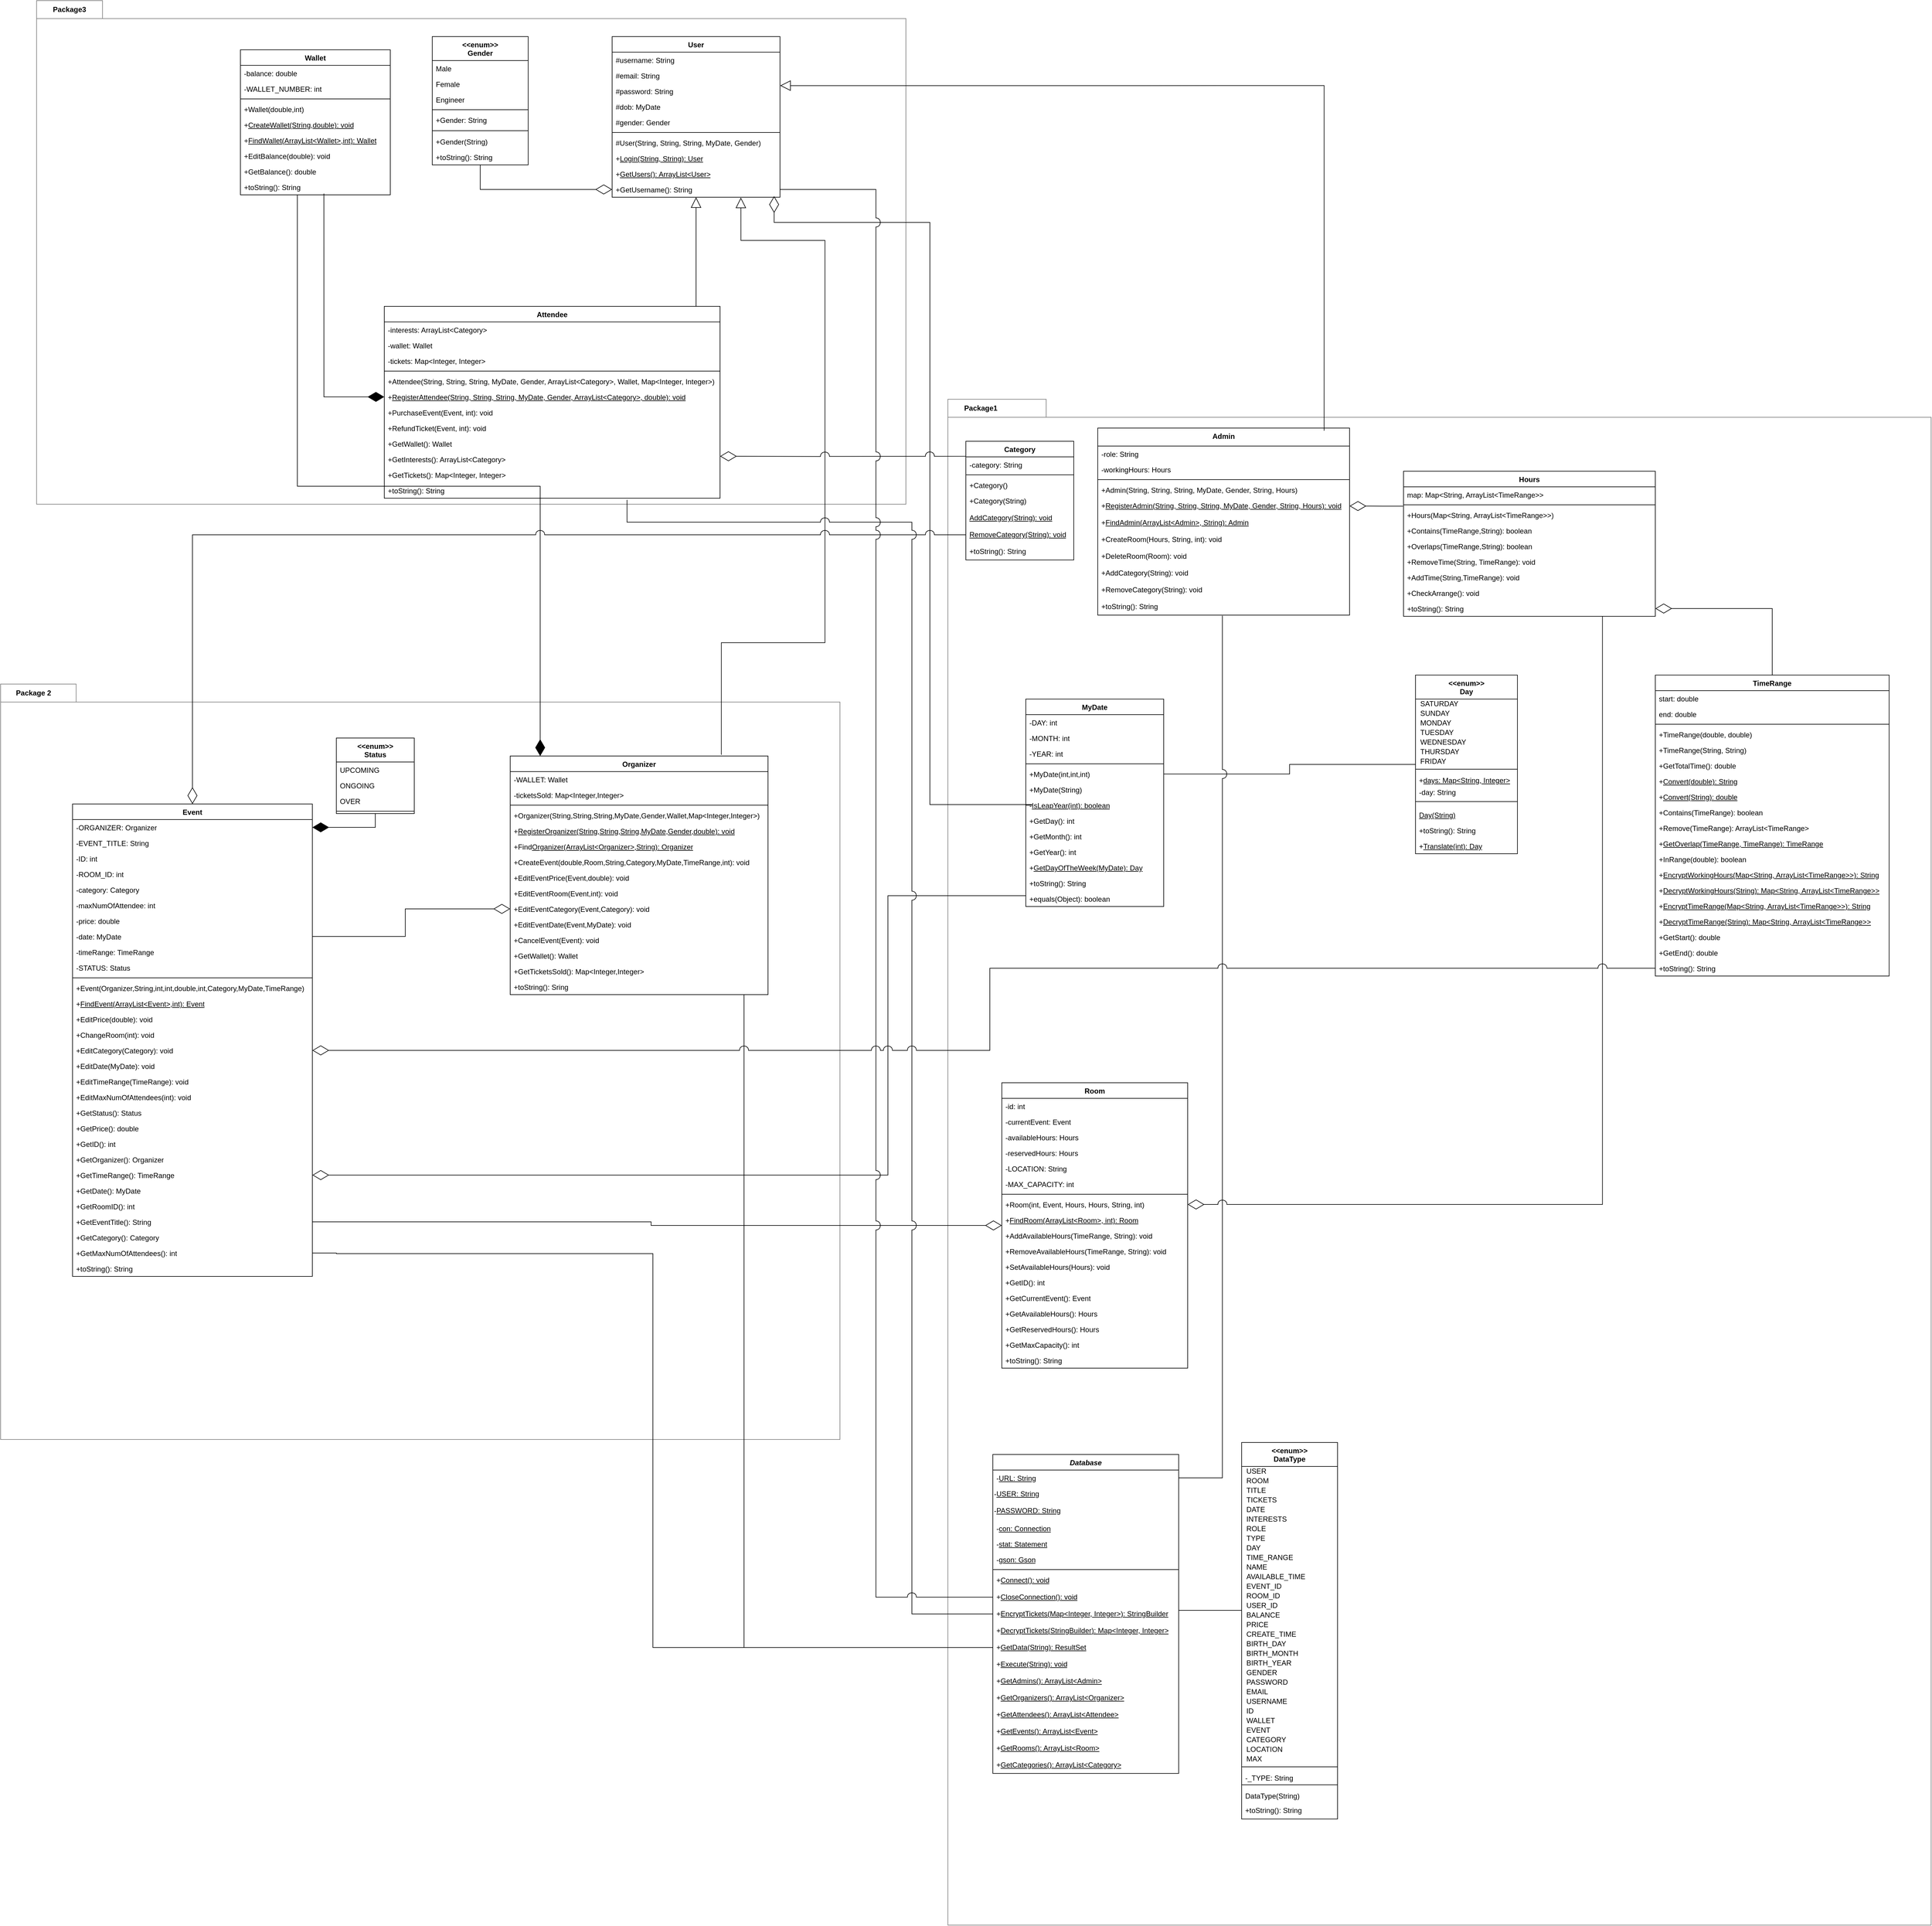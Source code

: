 <mxfile version="26.1.1">
  <diagram name="Page-1" id="CijXID6h7_8OOGvyLqrY">
    <mxGraphModel dx="6586" dy="3376" grid="1" gridSize="10" guides="1" tooltips="1" connect="1" arrows="1" fold="1" page="1" pageScale="1" pageWidth="850" pageHeight="1100" math="0" shadow="0">
      <root>
        <mxCell id="0" />
        <mxCell id="1" parent="0" />
        <mxCell id="vqxXQO5X_f1XpehPMIfq-102" value="Package3" style="shape=folder;fontStyle=1;tabWidth=110;tabHeight=30;tabPosition=left;html=1;boundedLbl=1;labelInHeader=1;container=1;collapsible=0;whiteSpace=wrap;opacity=50;" parent="1" vertex="1">
          <mxGeometry x="-640" y="20" width="1450" height="840" as="geometry" />
        </mxCell>
        <mxCell id="vqxXQO5X_f1XpehPMIfq-103" value="" style="html=1;strokeColor=none;resizeWidth=1;resizeHeight=1;fillColor=none;part=1;connectable=0;allowArrows=0;deletable=0;whiteSpace=wrap;" parent="vqxXQO5X_f1XpehPMIfq-102" vertex="1">
          <mxGeometry width="1450" height="588" relative="1" as="geometry">
            <mxPoint y="30" as="offset" />
          </mxGeometry>
        </mxCell>
        <mxCell id="ViaeIdblsGb_LhoVTpIe-24" value="Wallet" style="swimlane;fontStyle=1;align=center;verticalAlign=top;childLayout=stackLayout;horizontal=1;startSize=26;horizontalStack=0;resizeParent=1;resizeParentMax=0;resizeLast=0;collapsible=1;marginBottom=0;whiteSpace=wrap;html=1;fontColor=#000000;" parent="vqxXQO5X_f1XpehPMIfq-102" vertex="1">
          <mxGeometry x="340" y="82" width="250" height="242" as="geometry">
            <mxRectangle x="15" y="120" width="70" height="30" as="alternateBounds" />
          </mxGeometry>
        </mxCell>
        <mxCell id="ViaeIdblsGb_LhoVTpIe-25" value="-balance: double" style="text;strokeColor=none;fillColor=none;align=left;verticalAlign=top;spacingLeft=4;spacingRight=4;overflow=hidden;rotatable=0;points=[[0,0.5],[1,0.5]];portConstraint=eastwest;whiteSpace=wrap;html=1;fontColor=#000000;" parent="ViaeIdblsGb_LhoVTpIe-24" vertex="1">
          <mxGeometry y="26" width="250" height="26" as="geometry" />
        </mxCell>
        <mxCell id="ViaeIdblsGb_LhoVTpIe-26" value="-WALLET_NUMBER: int" style="text;strokeColor=none;fillColor=none;align=left;verticalAlign=top;spacingLeft=4;spacingRight=4;overflow=hidden;rotatable=0;points=[[0,0.5],[1,0.5]];portConstraint=eastwest;whiteSpace=wrap;html=1;fontColor=#000000;" parent="ViaeIdblsGb_LhoVTpIe-24" vertex="1">
          <mxGeometry y="52" width="250" height="26" as="geometry" />
        </mxCell>
        <mxCell id="ViaeIdblsGb_LhoVTpIe-27" value="" style="line;strokeWidth=1;fillColor=none;align=left;verticalAlign=middle;spacingTop=-1;spacingLeft=3;spacingRight=3;rotatable=0;labelPosition=right;points=[];portConstraint=eastwest;strokeColor=inherit;fontColor=#000000;" parent="ViaeIdblsGb_LhoVTpIe-24" vertex="1">
          <mxGeometry y="78" width="250" height="8" as="geometry" />
        </mxCell>
        <mxCell id="ViaeIdblsGb_LhoVTpIe-28" value="+Wallet(double,int)" style="text;strokeColor=none;fillColor=none;align=left;verticalAlign=top;spacingLeft=4;spacingRight=4;overflow=hidden;rotatable=0;points=[[0,0.5],[1,0.5]];portConstraint=eastwest;whiteSpace=wrap;html=1;fontColor=#000000;" parent="ViaeIdblsGb_LhoVTpIe-24" vertex="1">
          <mxGeometry y="86" width="250" height="26" as="geometry" />
        </mxCell>
        <mxCell id="ViaeIdblsGb_LhoVTpIe-29" value="+&lt;u&gt;CreateWallet(String,double): void&lt;/u&gt;" style="text;strokeColor=none;fillColor=none;align=left;verticalAlign=top;spacingLeft=4;spacingRight=4;overflow=hidden;rotatable=0;points=[[0,0.5],[1,0.5]];portConstraint=eastwest;whiteSpace=wrap;html=1;fontColor=#000000;" parent="ViaeIdblsGb_LhoVTpIe-24" vertex="1">
          <mxGeometry y="112" width="250" height="26" as="geometry" />
        </mxCell>
        <mxCell id="ViaeIdblsGb_LhoVTpIe-30" value="+&lt;u&gt;FindWallet(ArrayList&amp;lt;Wallet&amp;gt;,int): Wallet&lt;/u&gt;" style="text;strokeColor=none;fillColor=none;align=left;verticalAlign=top;spacingLeft=4;spacingRight=4;overflow=hidden;rotatable=0;points=[[0,0.5],[1,0.5]];portConstraint=eastwest;whiteSpace=wrap;html=1;fontColor=#000000;" parent="ViaeIdblsGb_LhoVTpIe-24" vertex="1">
          <mxGeometry y="138" width="250" height="26" as="geometry" />
        </mxCell>
        <mxCell id="ViaeIdblsGb_LhoVTpIe-31" value="+EditBalance(double): void" style="text;strokeColor=none;fillColor=none;align=left;verticalAlign=top;spacingLeft=4;spacingRight=4;overflow=hidden;rotatable=0;points=[[0,0.5],[1,0.5]];portConstraint=eastwest;whiteSpace=wrap;html=1;fontColor=#000000;" parent="ViaeIdblsGb_LhoVTpIe-24" vertex="1">
          <mxGeometry y="164" width="250" height="26" as="geometry" />
        </mxCell>
        <mxCell id="ViaeIdblsGb_LhoVTpIe-32" value="+GetBalance(): double" style="text;strokeColor=none;fillColor=none;align=left;verticalAlign=top;spacingLeft=4;spacingRight=4;overflow=hidden;rotatable=0;points=[[0,0.5],[1,0.5]];portConstraint=eastwest;whiteSpace=wrap;html=1;fontColor=#000000;" parent="ViaeIdblsGb_LhoVTpIe-24" vertex="1">
          <mxGeometry y="190" width="250" height="26" as="geometry" />
        </mxCell>
        <mxCell id="ViaeIdblsGb_LhoVTpIe-33" value="+toString(): String" style="text;strokeColor=none;fillColor=none;align=left;verticalAlign=top;spacingLeft=4;spacingRight=4;overflow=hidden;rotatable=0;points=[[0,0.5],[1,0.5]];portConstraint=eastwest;whiteSpace=wrap;html=1;fontColor=#000000;" parent="ViaeIdblsGb_LhoVTpIe-24" vertex="1">
          <mxGeometry y="216" width="250" height="26" as="geometry" />
        </mxCell>
        <mxCell id="ViaeIdblsGb_LhoVTpIe-1" value="&amp;lt;&amp;lt;enum&amp;gt;&amp;gt;&lt;div&gt;Gender&lt;/div&gt;" style="swimlane;fontStyle=1;align=center;verticalAlign=top;childLayout=stackLayout;horizontal=1;startSize=40;horizontalStack=0;resizeParent=1;resizeParentMax=0;resizeLast=0;collapsible=1;marginBottom=0;whiteSpace=wrap;html=1;fontColor=#000000;" parent="vqxXQO5X_f1XpehPMIfq-102" vertex="1">
          <mxGeometry x="660" y="60" width="160" height="214" as="geometry">
            <mxRectangle x="110" y="40" width="140" height="30" as="alternateBounds" />
          </mxGeometry>
        </mxCell>
        <mxCell id="ViaeIdblsGb_LhoVTpIe-2" value="Male" style="text;strokeColor=none;fillColor=none;align=left;verticalAlign=top;spacingLeft=4;spacingRight=4;overflow=hidden;rotatable=0;points=[[0,0.5],[1,0.5]];portConstraint=eastwest;whiteSpace=wrap;html=1;fontColor=#000000;" parent="ViaeIdblsGb_LhoVTpIe-1" vertex="1">
          <mxGeometry y="40" width="160" height="26" as="geometry" />
        </mxCell>
        <mxCell id="ViaeIdblsGb_LhoVTpIe-3" value="Female" style="text;strokeColor=none;fillColor=none;align=left;verticalAlign=top;spacingLeft=4;spacingRight=4;overflow=hidden;rotatable=0;points=[[0,0.5],[1,0.5]];portConstraint=eastwest;whiteSpace=wrap;html=1;fontColor=#000000;" parent="ViaeIdblsGb_LhoVTpIe-1" vertex="1">
          <mxGeometry y="66" width="160" height="26" as="geometry" />
        </mxCell>
        <mxCell id="ViaeIdblsGb_LhoVTpIe-4" value="Engineer" style="text;strokeColor=none;fillColor=none;align=left;verticalAlign=top;spacingLeft=4;spacingRight=4;overflow=hidden;rotatable=0;points=[[0,0.5],[1,0.5]];portConstraint=eastwest;whiteSpace=wrap;html=1;fontColor=#000000;" parent="ViaeIdblsGb_LhoVTpIe-1" vertex="1">
          <mxGeometry y="92" width="160" height="26" as="geometry" />
        </mxCell>
        <mxCell id="ViaeIdblsGb_LhoVTpIe-5" value="" style="line;strokeWidth=1;fillColor=none;align=left;verticalAlign=middle;spacingTop=-1;spacingLeft=3;spacingRight=3;rotatable=0;labelPosition=right;points=[];portConstraint=eastwest;strokeColor=inherit;fontColor=#000000;" parent="ViaeIdblsGb_LhoVTpIe-1" vertex="1">
          <mxGeometry y="118" width="160" height="8" as="geometry" />
        </mxCell>
        <mxCell id="ViaeIdblsGb_LhoVTpIe-6" value="+Gender: String" style="text;strokeColor=none;fillColor=none;align=left;verticalAlign=top;spacingLeft=4;spacingRight=4;overflow=hidden;rotatable=0;points=[[0,0.5],[1,0.5]];portConstraint=eastwest;whiteSpace=wrap;html=1;fontColor=#000000;" parent="ViaeIdblsGb_LhoVTpIe-1" vertex="1">
          <mxGeometry y="126" width="160" height="26" as="geometry" />
        </mxCell>
        <mxCell id="ViaeIdblsGb_LhoVTpIe-7" value="" style="line;strokeWidth=1;fillColor=none;align=left;verticalAlign=middle;spacingTop=-1;spacingLeft=3;spacingRight=3;rotatable=0;labelPosition=right;points=[];portConstraint=eastwest;strokeColor=inherit;fontColor=#000000;" parent="ViaeIdblsGb_LhoVTpIe-1" vertex="1">
          <mxGeometry y="152" width="160" height="10" as="geometry" />
        </mxCell>
        <mxCell id="ViaeIdblsGb_LhoVTpIe-8" value="+Gender(String)" style="text;strokeColor=none;fillColor=none;align=left;verticalAlign=top;spacingLeft=4;spacingRight=4;overflow=hidden;rotatable=0;points=[[0,0.5],[1,0.5]];portConstraint=eastwest;whiteSpace=wrap;html=1;fontColor=#000000;" parent="ViaeIdblsGb_LhoVTpIe-1" vertex="1">
          <mxGeometry y="162" width="160" height="26" as="geometry" />
        </mxCell>
        <mxCell id="ViaeIdblsGb_LhoVTpIe-9" value="+toString(): String" style="text;strokeColor=none;fillColor=none;align=left;verticalAlign=top;spacingLeft=4;spacingRight=4;overflow=hidden;rotatable=0;points=[[0,0.5],[1,0.5]];portConstraint=eastwest;whiteSpace=wrap;html=1;fontColor=#000000;" parent="ViaeIdblsGb_LhoVTpIe-1" vertex="1">
          <mxGeometry y="188" width="160" height="26" as="geometry" />
        </mxCell>
        <mxCell id="EUOa7AyO2jyz6yHNA7Qs-51" value="User" style="swimlane;fontStyle=1;align=center;verticalAlign=top;childLayout=stackLayout;horizontal=1;startSize=26;horizontalStack=0;resizeParent=1;resizeParentMax=0;resizeLast=0;collapsible=1;marginBottom=0;whiteSpace=wrap;html=1;fontColor=#000000;" parent="vqxXQO5X_f1XpehPMIfq-102" vertex="1">
          <mxGeometry x="960" y="60" width="280" height="268" as="geometry">
            <mxRectangle x="800" y="280" width="70" height="30" as="alternateBounds" />
          </mxGeometry>
        </mxCell>
        <mxCell id="EUOa7AyO2jyz6yHNA7Qs-52" value="#username: String" style="text;strokeColor=none;fillColor=none;align=left;verticalAlign=top;spacingLeft=4;spacingRight=4;overflow=hidden;rotatable=0;points=[[0,0.5],[1,0.5]];portConstraint=eastwest;whiteSpace=wrap;html=1;fontColor=#000000;" parent="EUOa7AyO2jyz6yHNA7Qs-51" vertex="1">
          <mxGeometry y="26" width="280" height="26" as="geometry" />
        </mxCell>
        <mxCell id="JJXJcLjme7lauxdf09mU-3" value="#email: String" style="text;strokeColor=none;fillColor=none;align=left;verticalAlign=top;spacingLeft=4;spacingRight=4;overflow=hidden;rotatable=0;points=[[0,0.5],[1,0.5]];portConstraint=eastwest;whiteSpace=wrap;html=1;fontColor=#000000;" parent="EUOa7AyO2jyz6yHNA7Qs-51" vertex="1">
          <mxGeometry y="52" width="280" height="26" as="geometry" />
        </mxCell>
        <mxCell id="JJXJcLjme7lauxdf09mU-4" value="#password: String" style="text;strokeColor=none;fillColor=none;align=left;verticalAlign=top;spacingLeft=4;spacingRight=4;overflow=hidden;rotatable=0;points=[[0,0.5],[1,0.5]];portConstraint=eastwest;whiteSpace=wrap;html=1;fontColor=#000000;" parent="EUOa7AyO2jyz6yHNA7Qs-51" vertex="1">
          <mxGeometry y="78" width="280" height="26" as="geometry" />
        </mxCell>
        <mxCell id="JJXJcLjme7lauxdf09mU-5" value="#dob: MyDate" style="text;strokeColor=none;fillColor=none;align=left;verticalAlign=top;spacingLeft=4;spacingRight=4;overflow=hidden;rotatable=0;points=[[0,0.5],[1,0.5]];portConstraint=eastwest;whiteSpace=wrap;html=1;fontColor=#000000;" parent="EUOa7AyO2jyz6yHNA7Qs-51" vertex="1">
          <mxGeometry y="104" width="280" height="26" as="geometry" />
        </mxCell>
        <mxCell id="JJXJcLjme7lauxdf09mU-6" value="#gender: Gender" style="text;strokeColor=none;fillColor=none;align=left;verticalAlign=top;spacingLeft=4;spacingRight=4;overflow=hidden;rotatable=0;points=[[0,0.5],[1,0.5]];portConstraint=eastwest;whiteSpace=wrap;html=1;fontColor=#000000;" parent="EUOa7AyO2jyz6yHNA7Qs-51" vertex="1">
          <mxGeometry y="130" width="280" height="26" as="geometry" />
        </mxCell>
        <mxCell id="EUOa7AyO2jyz6yHNA7Qs-53" value="" style="line;strokeWidth=1;fillColor=none;align=left;verticalAlign=middle;spacingTop=-1;spacingLeft=3;spacingRight=3;rotatable=0;labelPosition=right;points=[];portConstraint=eastwest;strokeColor=inherit;fontColor=#000000;" parent="EUOa7AyO2jyz6yHNA7Qs-51" vertex="1">
          <mxGeometry y="156" width="280" height="8" as="geometry" />
        </mxCell>
        <mxCell id="EUOa7AyO2jyz6yHNA7Qs-54" value="#User(String, String, String, MyDate, Gender)" style="text;strokeColor=none;fillColor=none;align=left;verticalAlign=top;spacingLeft=4;spacingRight=4;overflow=hidden;rotatable=0;points=[[0,0.5],[1,0.5]];portConstraint=eastwest;whiteSpace=wrap;html=1;fontColor=#000000;" parent="EUOa7AyO2jyz6yHNA7Qs-51" vertex="1">
          <mxGeometry y="164" width="280" height="26" as="geometry" />
        </mxCell>
        <mxCell id="JJXJcLjme7lauxdf09mU-8" value="+&lt;u&gt;Login(String, String): User&lt;/u&gt;" style="text;strokeColor=none;fillColor=none;align=left;verticalAlign=top;spacingLeft=4;spacingRight=4;overflow=hidden;rotatable=0;points=[[0,0.5],[1,0.5]];portConstraint=eastwest;whiteSpace=wrap;html=1;fontColor=#000000;" parent="EUOa7AyO2jyz6yHNA7Qs-51" vertex="1">
          <mxGeometry y="190" width="280" height="26" as="geometry" />
        </mxCell>
        <mxCell id="JJXJcLjme7lauxdf09mU-9" value="+&lt;u&gt;GetUsers(): ArrayList&amp;lt;User&amp;gt;&lt;/u&gt;" style="text;strokeColor=none;fillColor=none;align=left;verticalAlign=top;spacingLeft=4;spacingRight=4;overflow=hidden;rotatable=0;points=[[0,0.5],[1,0.5]];portConstraint=eastwest;whiteSpace=wrap;html=1;fontColor=#000000;" parent="EUOa7AyO2jyz6yHNA7Qs-51" vertex="1">
          <mxGeometry y="216" width="280" height="26" as="geometry" />
        </mxCell>
        <mxCell id="JJXJcLjme7lauxdf09mU-10" value="+GetUsername(): String" style="text;strokeColor=none;fillColor=none;align=left;verticalAlign=top;spacingLeft=4;spacingRight=4;overflow=hidden;rotatable=0;points=[[0,0.5],[1,0.5]];portConstraint=eastwest;whiteSpace=wrap;html=1;fontColor=#000000;" parent="EUOa7AyO2jyz6yHNA7Qs-51" vertex="1">
          <mxGeometry y="242" width="280" height="26" as="geometry" />
        </mxCell>
        <mxCell id="vqxXQO5X_f1XpehPMIfq-17" style="edgeStyle=orthogonalEdgeStyle;rounded=0;orthogonalLoop=1;jettySize=auto;html=1;entryX=0;entryY=0.5;entryDx=0;entryDy=0;endSize=25;endArrow=diamondThin;endFill=0;fontColor=#000000;" parent="vqxXQO5X_f1XpehPMIfq-102" source="ViaeIdblsGb_LhoVTpIe-1" target="JJXJcLjme7lauxdf09mU-10" edge="1">
          <mxGeometry relative="1" as="geometry" />
        </mxCell>
        <mxCell id="EUOa7AyO2jyz6yHNA7Qs-34" value="Attendee" style="swimlane;fontStyle=1;align=center;verticalAlign=top;childLayout=stackLayout;horizontal=1;startSize=26;horizontalStack=0;resizeParent=1;resizeParentMax=0;resizeLast=0;collapsible=1;marginBottom=0;whiteSpace=wrap;html=1;fontColor=#000000;" parent="vqxXQO5X_f1XpehPMIfq-102" vertex="1">
          <mxGeometry x="580" y="510" width="560" height="320" as="geometry">
            <mxRectangle x="780" y="390" width="90" height="30" as="alternateBounds" />
          </mxGeometry>
        </mxCell>
        <mxCell id="EUOa7AyO2jyz6yHNA7Qs-35" value="-interests: ArrayList&amp;lt;Category&amp;gt;" style="text;strokeColor=none;fillColor=none;align=left;verticalAlign=top;spacingLeft=4;spacingRight=4;overflow=hidden;rotatable=0;points=[[0,0.5],[1,0.5]];portConstraint=eastwest;whiteSpace=wrap;html=1;fontColor=#000000;" parent="EUOa7AyO2jyz6yHNA7Qs-34" vertex="1">
          <mxGeometry y="26" width="560" height="26" as="geometry" />
        </mxCell>
        <mxCell id="JJXJcLjme7lauxdf09mU-13" value="-wallet: Wallet" style="text;strokeColor=none;fillColor=none;align=left;verticalAlign=top;spacingLeft=4;spacingRight=4;overflow=hidden;rotatable=0;points=[[0,0.5],[1,0.5]];portConstraint=eastwest;whiteSpace=wrap;html=1;fontColor=#000000;" parent="EUOa7AyO2jyz6yHNA7Qs-34" vertex="1">
          <mxGeometry y="52" width="560" height="26" as="geometry" />
        </mxCell>
        <mxCell id="JJXJcLjme7lauxdf09mU-14" value="-tickets: Map&amp;lt;Integer, Integer&amp;gt;" style="text;strokeColor=none;fillColor=none;align=left;verticalAlign=top;spacingLeft=4;spacingRight=4;overflow=hidden;rotatable=0;points=[[0,0.5],[1,0.5]];portConstraint=eastwest;whiteSpace=wrap;html=1;fontColor=#000000;" parent="EUOa7AyO2jyz6yHNA7Qs-34" vertex="1">
          <mxGeometry y="78" width="560" height="26" as="geometry" />
        </mxCell>
        <mxCell id="EUOa7AyO2jyz6yHNA7Qs-36" value="" style="line;strokeWidth=1;fillColor=none;align=left;verticalAlign=middle;spacingTop=-1;spacingLeft=3;spacingRight=3;rotatable=0;labelPosition=right;points=[];portConstraint=eastwest;strokeColor=inherit;fontColor=#000000;" parent="EUOa7AyO2jyz6yHNA7Qs-34" vertex="1">
          <mxGeometry y="104" width="560" height="8" as="geometry" />
        </mxCell>
        <mxCell id="EUOa7AyO2jyz6yHNA7Qs-37" value="+Attendee(String, String, String, MyDate, Gender, ArrayList&amp;lt;Category&amp;gt;, Wallet, Map&amp;lt;Integer, Integer&amp;gt;)" style="text;strokeColor=none;fillColor=none;align=left;verticalAlign=top;spacingLeft=4;spacingRight=4;overflow=hidden;rotatable=0;points=[[0,0.5],[1,0.5]];portConstraint=eastwest;whiteSpace=wrap;html=1;fontColor=#000000;" parent="EUOa7AyO2jyz6yHNA7Qs-34" vertex="1">
          <mxGeometry y="112" width="560" height="26" as="geometry" />
        </mxCell>
        <mxCell id="JJXJcLjme7lauxdf09mU-15" value="+&lt;u&gt;RegisterAttendee(String, String, String, MyDate, Gender, ArrayList&amp;lt;Category&amp;gt;, double): void&lt;/u&gt;" style="text;strokeColor=none;fillColor=none;align=left;verticalAlign=top;spacingLeft=4;spacingRight=4;overflow=hidden;rotatable=0;points=[[0,0.5],[1,0.5]];portConstraint=eastwest;whiteSpace=wrap;html=1;fontColor=#000000;" parent="EUOa7AyO2jyz6yHNA7Qs-34" vertex="1">
          <mxGeometry y="138" width="560" height="26" as="geometry" />
        </mxCell>
        <mxCell id="JJXJcLjme7lauxdf09mU-16" value="+PurchaseEvent(Event, int): void" style="text;strokeColor=none;fillColor=none;align=left;verticalAlign=top;spacingLeft=4;spacingRight=4;overflow=hidden;rotatable=0;points=[[0,0.5],[1,0.5]];portConstraint=eastwest;whiteSpace=wrap;html=1;fontColor=#000000;" parent="EUOa7AyO2jyz6yHNA7Qs-34" vertex="1">
          <mxGeometry y="164" width="560" height="26" as="geometry" />
        </mxCell>
        <mxCell id="JJXJcLjme7lauxdf09mU-17" value="+RefundTicket(Event, int): void" style="text;strokeColor=none;fillColor=none;align=left;verticalAlign=top;spacingLeft=4;spacingRight=4;overflow=hidden;rotatable=0;points=[[0,0.5],[1,0.5]];portConstraint=eastwest;whiteSpace=wrap;html=1;fontColor=#000000;" parent="EUOa7AyO2jyz6yHNA7Qs-34" vertex="1">
          <mxGeometry y="190" width="560" height="26" as="geometry" />
        </mxCell>
        <mxCell id="JJXJcLjme7lauxdf09mU-18" value="+GetWallet(): Wallet" style="text;strokeColor=none;fillColor=none;align=left;verticalAlign=top;spacingLeft=4;spacingRight=4;overflow=hidden;rotatable=0;points=[[0,0.5],[1,0.5]];portConstraint=eastwest;whiteSpace=wrap;html=1;fontColor=#000000;" parent="EUOa7AyO2jyz6yHNA7Qs-34" vertex="1">
          <mxGeometry y="216" width="560" height="26" as="geometry" />
        </mxCell>
        <mxCell id="JJXJcLjme7lauxdf09mU-19" value="+GetInterests(): ArrayList&amp;lt;Category&amp;gt;" style="text;strokeColor=none;fillColor=none;align=left;verticalAlign=top;spacingLeft=4;spacingRight=4;overflow=hidden;rotatable=0;points=[[0,0.5],[1,0.5]];portConstraint=eastwest;whiteSpace=wrap;html=1;fontColor=#000000;" parent="EUOa7AyO2jyz6yHNA7Qs-34" vertex="1">
          <mxGeometry y="242" width="560" height="26" as="geometry" />
        </mxCell>
        <mxCell id="JJXJcLjme7lauxdf09mU-20" value="+GetTickets(): Map&amp;lt;Integer, Integer&amp;gt;" style="text;strokeColor=none;fillColor=none;align=left;verticalAlign=top;spacingLeft=4;spacingRight=4;overflow=hidden;rotatable=0;points=[[0,0.5],[1,0.5]];portConstraint=eastwest;whiteSpace=wrap;html=1;fontColor=#000000;" parent="EUOa7AyO2jyz6yHNA7Qs-34" vertex="1">
          <mxGeometry y="268" width="560" height="26" as="geometry" />
        </mxCell>
        <mxCell id="JJXJcLjme7lauxdf09mU-21" value="+toString(): String" style="text;strokeColor=none;fillColor=none;align=left;verticalAlign=top;spacingLeft=4;spacingRight=4;overflow=hidden;rotatable=0;points=[[0,0.5],[1,0.5]];portConstraint=eastwest;whiteSpace=wrap;html=1;fontColor=#000000;" parent="EUOa7AyO2jyz6yHNA7Qs-34" vertex="1">
          <mxGeometry y="294" width="560" height="26" as="geometry" />
        </mxCell>
        <mxCell id="vqxXQO5X_f1XpehPMIfq-22" style="edgeStyle=orthogonalEdgeStyle;rounded=0;orthogonalLoop=1;jettySize=auto;html=1;entryX=0;entryY=0.5;entryDx=0;entryDy=0;endSize=25;endArrow=diamondThin;endFill=1;fontColor=#000000;exitX=0.557;exitY=0.916;exitDx=0;exitDy=0;exitPerimeter=0;" parent="vqxXQO5X_f1XpehPMIfq-102" source="ViaeIdblsGb_LhoVTpIe-33" target="JJXJcLjme7lauxdf09mU-15" edge="1">
          <mxGeometry relative="1" as="geometry">
            <mxPoint x="480" y="330" as="sourcePoint" />
            <mxPoint x="570" y="691.95" as="targetPoint" />
            <Array as="points">
              <mxPoint x="479" y="661" />
            </Array>
          </mxGeometry>
        </mxCell>
        <mxCell id="vqxXQO5X_f1XpehPMIfq-13" style="edgeStyle=orthogonalEdgeStyle;rounded=0;orthogonalLoop=1;jettySize=auto;html=1;entryX=0.5;entryY=1;entryDx=0;entryDy=0;entryPerimeter=0;endSize=15;endArrow=block;endFill=0;fontColor=#000000;" parent="vqxXQO5X_f1XpehPMIfq-102" source="EUOa7AyO2jyz6yHNA7Qs-34" target="JJXJcLjme7lauxdf09mU-10" edge="1">
          <mxGeometry relative="1" as="geometry">
            <Array as="points">
              <mxPoint x="1100" y="430" />
              <mxPoint x="1100" y="430" />
            </Array>
          </mxGeometry>
        </mxCell>
        <mxCell id="EUOa7AyO2jyz6yHNA7Qs-45" value="Package1" style="shape=folder;fontStyle=1;tabWidth=110;tabHeight=30;tabPosition=left;html=1;boundedLbl=1;labelInHeader=1;container=1;collapsible=0;recursiveResize=0;whiteSpace=wrap;fontColor=#000000;opacity=50;" parent="1" vertex="1">
          <mxGeometry x="880" y="685" width="1640" height="2545" as="geometry" />
        </mxCell>
        <mxCell id="EUOa7AyO2jyz6yHNA7Qs-74" value="Category" style="swimlane;fontStyle=1;align=center;verticalAlign=top;childLayout=stackLayout;horizontal=1;startSize=26;horizontalStack=0;resizeParent=1;resizeParentMax=0;resizeLast=0;collapsible=1;marginBottom=0;whiteSpace=wrap;html=1;fontColor=#000000;" parent="EUOa7AyO2jyz6yHNA7Qs-45" vertex="1">
          <mxGeometry x="30" y="70" width="180" height="198" as="geometry">
            <mxRectangle x="830" y="100" width="90" height="30" as="alternateBounds" />
          </mxGeometry>
        </mxCell>
        <mxCell id="EUOa7AyO2jyz6yHNA7Qs-75" value="-category: String" style="text;strokeColor=none;fillColor=none;align=left;verticalAlign=top;spacingLeft=4;spacingRight=4;overflow=hidden;rotatable=0;points=[[0,0.5],[1,0.5]];portConstraint=eastwest;whiteSpace=wrap;html=1;fontColor=#000000;" parent="EUOa7AyO2jyz6yHNA7Qs-74" vertex="1">
          <mxGeometry y="26" width="180" height="26" as="geometry" />
        </mxCell>
        <mxCell id="EUOa7AyO2jyz6yHNA7Qs-76" value="" style="line;strokeWidth=1;fillColor=none;align=left;verticalAlign=middle;spacingTop=-1;spacingLeft=3;spacingRight=3;rotatable=0;labelPosition=right;points=[];portConstraint=eastwest;strokeColor=inherit;fontColor=#000000;" parent="EUOa7AyO2jyz6yHNA7Qs-74" vertex="1">
          <mxGeometry y="52" width="180" height="8" as="geometry" />
        </mxCell>
        <mxCell id="EUOa7AyO2jyz6yHNA7Qs-77" value="+Category()" style="text;strokeColor=none;fillColor=none;align=left;verticalAlign=top;spacingLeft=4;spacingRight=4;overflow=hidden;rotatable=0;points=[[0,0.5],[1,0.5]];portConstraint=eastwest;whiteSpace=wrap;html=1;fontColor=#000000;" parent="EUOa7AyO2jyz6yHNA7Qs-74" vertex="1">
          <mxGeometry y="60" width="180" height="26" as="geometry" />
        </mxCell>
        <mxCell id="EUOa7AyO2jyz6yHNA7Qs-297" value="+Category(String)" style="text;strokeColor=none;fillColor=none;align=left;verticalAlign=top;spacingLeft=4;spacingRight=4;overflow=hidden;rotatable=0;points=[[0,0.5],[1,0.5]];portConstraint=eastwest;whiteSpace=wrap;html=1;fontColor=#000000;" parent="EUOa7AyO2jyz6yHNA7Qs-74" vertex="1">
          <mxGeometry y="86" width="180" height="28" as="geometry" />
        </mxCell>
        <mxCell id="EUOa7AyO2jyz6yHNA7Qs-298" value="&lt;u&gt;AddCategory(String): void&lt;/u&gt;" style="text;strokeColor=none;fillColor=none;align=left;verticalAlign=top;spacingLeft=4;spacingRight=4;overflow=hidden;rotatable=0;points=[[0,0.5],[1,0.5]];portConstraint=eastwest;whiteSpace=wrap;html=1;fontColor=#000000;" parent="EUOa7AyO2jyz6yHNA7Qs-74" vertex="1">
          <mxGeometry y="114" width="180" height="28" as="geometry" />
        </mxCell>
        <mxCell id="EUOa7AyO2jyz6yHNA7Qs-300" value="&lt;u&gt;RemoveCategory(String): void&lt;/u&gt;" style="text;strokeColor=none;fillColor=none;align=left;verticalAlign=top;spacingLeft=4;spacingRight=4;overflow=hidden;rotatable=0;points=[[0,0.5],[1,0.5]];portConstraint=eastwest;whiteSpace=wrap;html=1;fontColor=#000000;" parent="EUOa7AyO2jyz6yHNA7Qs-74" vertex="1">
          <mxGeometry y="142" width="180" height="28" as="geometry" />
        </mxCell>
        <mxCell id="EUOa7AyO2jyz6yHNA7Qs-299" value="+toString(): String" style="text;strokeColor=none;fillColor=none;align=left;verticalAlign=top;spacingLeft=4;spacingRight=4;overflow=hidden;rotatable=0;points=[[0,0.5],[1,0.5]];portConstraint=eastwest;whiteSpace=wrap;html=1;fontColor=#000000;" parent="EUOa7AyO2jyz6yHNA7Qs-74" vertex="1">
          <mxGeometry y="170" width="180" height="28" as="geometry" />
        </mxCell>
        <mxCell id="EUOa7AyO2jyz6yHNA7Qs-90" value="Room" style="swimlane;fontStyle=1;align=center;verticalAlign=top;childLayout=stackLayout;horizontal=1;startSize=26;horizontalStack=0;resizeParent=1;resizeParentMax=0;resizeLast=0;collapsible=1;marginBottom=0;whiteSpace=wrap;html=1;fontColor=#000000;" parent="EUOa7AyO2jyz6yHNA7Qs-45" vertex="1">
          <mxGeometry x="90" y="1140" width="310" height="476" as="geometry">
            <mxRectangle x="360" y="1170" width="70" height="30" as="alternateBounds" />
          </mxGeometry>
        </mxCell>
        <mxCell id="EUOa7AyO2jyz6yHNA7Qs-91" value="-id: int" style="text;strokeColor=none;fillColor=none;align=left;verticalAlign=top;spacingLeft=4;spacingRight=4;overflow=hidden;rotatable=0;points=[[0,0.5],[1,0.5]];portConstraint=eastwest;whiteSpace=wrap;html=1;" parent="EUOa7AyO2jyz6yHNA7Qs-90" vertex="1">
          <mxGeometry y="26" width="310" height="26" as="geometry" />
        </mxCell>
        <mxCell id="JJXJcLjme7lauxdf09mU-23" value="-currentEvent: Event" style="text;strokeColor=none;fillColor=none;align=left;verticalAlign=top;spacingLeft=4;spacingRight=4;overflow=hidden;rotatable=0;points=[[0,0.5],[1,0.5]];portConstraint=eastwest;whiteSpace=wrap;html=1;" parent="EUOa7AyO2jyz6yHNA7Qs-90" vertex="1">
          <mxGeometry y="52" width="310" height="26" as="geometry" />
        </mxCell>
        <mxCell id="JJXJcLjme7lauxdf09mU-24" value="-availableHours: Hours" style="text;strokeColor=none;fillColor=none;align=left;verticalAlign=top;spacingLeft=4;spacingRight=4;overflow=hidden;rotatable=0;points=[[0,0.5],[1,0.5]];portConstraint=eastwest;whiteSpace=wrap;html=1;" parent="EUOa7AyO2jyz6yHNA7Qs-90" vertex="1">
          <mxGeometry y="78" width="310" height="26" as="geometry" />
        </mxCell>
        <mxCell id="JJXJcLjme7lauxdf09mU-25" value="-reservedHours: Hours" style="text;strokeColor=none;fillColor=none;align=left;verticalAlign=top;spacingLeft=4;spacingRight=4;overflow=hidden;rotatable=0;points=[[0,0.5],[1,0.5]];portConstraint=eastwest;whiteSpace=wrap;html=1;" parent="EUOa7AyO2jyz6yHNA7Qs-90" vertex="1">
          <mxGeometry y="104" width="310" height="26" as="geometry" />
        </mxCell>
        <mxCell id="JJXJcLjme7lauxdf09mU-22" value="-LOCATION: String" style="text;strokeColor=none;fillColor=none;align=left;verticalAlign=top;spacingLeft=4;spacingRight=4;overflow=hidden;rotatable=0;points=[[0,0.5],[1,0.5]];portConstraint=eastwest;whiteSpace=wrap;html=1;" parent="EUOa7AyO2jyz6yHNA7Qs-90" vertex="1">
          <mxGeometry y="130" width="310" height="26" as="geometry" />
        </mxCell>
        <mxCell id="JJXJcLjme7lauxdf09mU-26" value="-MAX_CAPACITY: int" style="text;strokeColor=none;fillColor=none;align=left;verticalAlign=top;spacingLeft=4;spacingRight=4;overflow=hidden;rotatable=0;points=[[0,0.5],[1,0.5]];portConstraint=eastwest;whiteSpace=wrap;html=1;" parent="EUOa7AyO2jyz6yHNA7Qs-90" vertex="1">
          <mxGeometry y="156" width="310" height="26" as="geometry" />
        </mxCell>
        <mxCell id="EUOa7AyO2jyz6yHNA7Qs-92" value="" style="line;strokeWidth=1;fillColor=none;align=left;verticalAlign=middle;spacingTop=-1;spacingLeft=3;spacingRight=3;rotatable=0;labelPosition=right;points=[];portConstraint=eastwest;strokeColor=inherit;" parent="EUOa7AyO2jyz6yHNA7Qs-90" vertex="1">
          <mxGeometry y="182" width="310" height="8" as="geometry" />
        </mxCell>
        <mxCell id="EUOa7AyO2jyz6yHNA7Qs-93" value="+Room(int, Event, Hours, Hours, String, int)" style="text;strokeColor=none;fillColor=none;align=left;verticalAlign=top;spacingLeft=4;spacingRight=4;overflow=hidden;rotatable=0;points=[[0,0.5],[1,0.5]];portConstraint=eastwest;whiteSpace=wrap;html=1;" parent="EUOa7AyO2jyz6yHNA7Qs-90" vertex="1">
          <mxGeometry y="190" width="310" height="26" as="geometry" />
        </mxCell>
        <mxCell id="JJXJcLjme7lauxdf09mU-27" value="+&lt;u&gt;FindRoom(ArrayList&amp;lt;Room&amp;gt;, int): Room&lt;/u&gt;" style="text;strokeColor=none;fillColor=none;align=left;verticalAlign=top;spacingLeft=4;spacingRight=4;overflow=hidden;rotatable=0;points=[[0,0.5],[1,0.5]];portConstraint=eastwest;whiteSpace=wrap;html=1;" parent="EUOa7AyO2jyz6yHNA7Qs-90" vertex="1">
          <mxGeometry y="216" width="310" height="26" as="geometry" />
        </mxCell>
        <mxCell id="JJXJcLjme7lauxdf09mU-28" value="+AddAvailableHours(TimeRange, String): void" style="text;strokeColor=none;fillColor=none;align=left;verticalAlign=top;spacingLeft=4;spacingRight=4;overflow=hidden;rotatable=0;points=[[0,0.5],[1,0.5]];portConstraint=eastwest;whiteSpace=wrap;html=1;" parent="EUOa7AyO2jyz6yHNA7Qs-90" vertex="1">
          <mxGeometry y="242" width="310" height="26" as="geometry" />
        </mxCell>
        <mxCell id="JJXJcLjme7lauxdf09mU-29" value="+RemoveAvailableHours(TimeRange, String): void" style="text;strokeColor=none;fillColor=none;align=left;verticalAlign=top;spacingLeft=4;spacingRight=4;overflow=hidden;rotatable=0;points=[[0,0.5],[1,0.5]];portConstraint=eastwest;whiteSpace=wrap;html=1;" parent="EUOa7AyO2jyz6yHNA7Qs-90" vertex="1">
          <mxGeometry y="268" width="310" height="26" as="geometry" />
        </mxCell>
        <mxCell id="JJXJcLjme7lauxdf09mU-30" value="+SetAvailableHours(Hours): void" style="text;strokeColor=none;fillColor=none;align=left;verticalAlign=top;spacingLeft=4;spacingRight=4;overflow=hidden;rotatable=0;points=[[0,0.5],[1,0.5]];portConstraint=eastwest;whiteSpace=wrap;html=1;" parent="EUOa7AyO2jyz6yHNA7Qs-90" vertex="1">
          <mxGeometry y="294" width="310" height="26" as="geometry" />
        </mxCell>
        <mxCell id="JJXJcLjme7lauxdf09mU-36" value="+GetID(): int" style="text;strokeColor=none;fillColor=none;align=left;verticalAlign=top;spacingLeft=4;spacingRight=4;overflow=hidden;rotatable=0;points=[[0,0.5],[1,0.5]];portConstraint=eastwest;whiteSpace=wrap;html=1;" parent="EUOa7AyO2jyz6yHNA7Qs-90" vertex="1">
          <mxGeometry y="320" width="310" height="26" as="geometry" />
        </mxCell>
        <mxCell id="JJXJcLjme7lauxdf09mU-37" value="+GetCurrentEvent(): Event" style="text;strokeColor=none;fillColor=none;align=left;verticalAlign=top;spacingLeft=4;spacingRight=4;overflow=hidden;rotatable=0;points=[[0,0.5],[1,0.5]];portConstraint=eastwest;whiteSpace=wrap;html=1;" parent="EUOa7AyO2jyz6yHNA7Qs-90" vertex="1">
          <mxGeometry y="346" width="310" height="26" as="geometry" />
        </mxCell>
        <mxCell id="JJXJcLjme7lauxdf09mU-38" value="+GetAvailableHours(): Hours" style="text;strokeColor=none;fillColor=none;align=left;verticalAlign=top;spacingLeft=4;spacingRight=4;overflow=hidden;rotatable=0;points=[[0,0.5],[1,0.5]];portConstraint=eastwest;whiteSpace=wrap;html=1;" parent="EUOa7AyO2jyz6yHNA7Qs-90" vertex="1">
          <mxGeometry y="372" width="310" height="26" as="geometry" />
        </mxCell>
        <mxCell id="JJXJcLjme7lauxdf09mU-39" value="+GetReservedHours(): Hours" style="text;strokeColor=none;fillColor=none;align=left;verticalAlign=top;spacingLeft=4;spacingRight=4;overflow=hidden;rotatable=0;points=[[0,0.5],[1,0.5]];portConstraint=eastwest;whiteSpace=wrap;html=1;" parent="EUOa7AyO2jyz6yHNA7Qs-90" vertex="1">
          <mxGeometry y="398" width="310" height="26" as="geometry" />
        </mxCell>
        <mxCell id="JJXJcLjme7lauxdf09mU-41" value="+GetMaxCapacity(): int" style="text;strokeColor=none;fillColor=none;align=left;verticalAlign=top;spacingLeft=4;spacingRight=4;overflow=hidden;rotatable=0;points=[[0,0.5],[1,0.5]];portConstraint=eastwest;whiteSpace=wrap;html=1;" parent="EUOa7AyO2jyz6yHNA7Qs-90" vertex="1">
          <mxGeometry y="424" width="310" height="26" as="geometry" />
        </mxCell>
        <mxCell id="JJXJcLjme7lauxdf09mU-40" value="+toString(): String" style="text;strokeColor=none;fillColor=none;align=left;verticalAlign=top;spacingLeft=4;spacingRight=4;overflow=hidden;rotatable=0;points=[[0,0.5],[1,0.5]];portConstraint=eastwest;whiteSpace=wrap;html=1;" parent="EUOa7AyO2jyz6yHNA7Qs-90" vertex="1">
          <mxGeometry y="450" width="310" height="26" as="geometry" />
        </mxCell>
        <mxCell id="vqxXQO5X_f1XpehPMIfq-50" style="edgeStyle=orthogonalEdgeStyle;rounded=0;orthogonalLoop=1;jettySize=auto;html=1;endArrow=none;startFill=0;jumpStyle=arc;jumpSize=15;" parent="EUOa7AyO2jyz6yHNA7Qs-45" source="EUOa7AyO2jyz6yHNA7Qs-240" target="ViaeIdblsGb_LhoVTpIe-15" edge="1">
          <mxGeometry relative="1" as="geometry" />
        </mxCell>
        <mxCell id="EUOa7AyO2jyz6yHNA7Qs-240" value="&amp;lt;&amp;lt;enum&amp;gt;&amp;gt;&lt;div&gt;Day&lt;/div&gt;" style="swimlane;fontStyle=1;align=center;verticalAlign=top;childLayout=stackLayout;horizontal=1;startSize=40;horizontalStack=0;resizeParent=1;resizeParentMax=0;resizeLast=0;collapsible=1;marginBottom=0;whiteSpace=wrap;html=1;fontColor=#000000;" parent="EUOa7AyO2jyz6yHNA7Qs-45" vertex="1">
          <mxGeometry x="780" y="460" width="170" height="298" as="geometry">
            <mxRectangle x="1760" y="149" width="120" height="40" as="alternateBounds" />
          </mxGeometry>
        </mxCell>
        <mxCell id="EUOa7AyO2jyz6yHNA7Qs-241" value="SATURDAY" style="html=1;align=left;spacing=0;spacingLeft=8;verticalAlign=middle;strokeColor=none;fillColor=none;whiteSpace=wrap;" parent="EUOa7AyO2jyz6yHNA7Qs-240" vertex="1">
          <mxGeometry y="40" width="170" height="16" as="geometry" />
        </mxCell>
        <mxCell id="EUOa7AyO2jyz6yHNA7Qs-242" value="SUNDAY" style="html=1;align=left;spacing=0;spacingLeft=8;verticalAlign=middle;strokeColor=none;fillColor=none;whiteSpace=wrap;" parent="EUOa7AyO2jyz6yHNA7Qs-240" vertex="1">
          <mxGeometry y="56" width="170" height="16" as="geometry" />
        </mxCell>
        <mxCell id="EUOa7AyO2jyz6yHNA7Qs-243" value="MONDAY" style="html=1;align=left;spacing=0;spacingLeft=8;verticalAlign=middle;strokeColor=none;fillColor=none;whiteSpace=wrap;" parent="EUOa7AyO2jyz6yHNA7Qs-240" vertex="1">
          <mxGeometry y="72" width="170" height="16" as="geometry" />
        </mxCell>
        <mxCell id="EUOa7AyO2jyz6yHNA7Qs-244" value="TUESDAY" style="html=1;align=left;spacing=0;spacingLeft=8;verticalAlign=middle;strokeColor=none;fillColor=none;whiteSpace=wrap;" parent="EUOa7AyO2jyz6yHNA7Qs-240" vertex="1">
          <mxGeometry y="88" width="170" height="16" as="geometry" />
        </mxCell>
        <mxCell id="EUOa7AyO2jyz6yHNA7Qs-245" value="WEDNESDAY" style="html=1;align=left;spacing=0;spacingLeft=8;verticalAlign=middle;strokeColor=none;fillColor=none;whiteSpace=wrap;" parent="EUOa7AyO2jyz6yHNA7Qs-240" vertex="1">
          <mxGeometry y="104" width="170" height="16" as="geometry" />
        </mxCell>
        <mxCell id="EUOa7AyO2jyz6yHNA7Qs-246" value="THURSDAY" style="html=1;align=left;spacing=0;spacingLeft=8;verticalAlign=middle;strokeColor=none;fillColor=none;whiteSpace=wrap;" parent="EUOa7AyO2jyz6yHNA7Qs-240" vertex="1">
          <mxGeometry y="120" width="170" height="16" as="geometry" />
        </mxCell>
        <mxCell id="EUOa7AyO2jyz6yHNA7Qs-247" value="FRIDAY" style="html=1;align=left;spacing=0;spacingLeft=8;verticalAlign=middle;strokeColor=none;fillColor=none;whiteSpace=wrap;" parent="EUOa7AyO2jyz6yHNA7Qs-240" vertex="1">
          <mxGeometry y="136" width="170" height="16" as="geometry" />
        </mxCell>
        <mxCell id="EUOa7AyO2jyz6yHNA7Qs-270" value="" style="line;strokeWidth=1;fillColor=none;align=left;verticalAlign=middle;spacingTop=-1;spacingLeft=3;spacingRight=3;rotatable=0;labelPosition=right;points=[];portConstraint=eastwest;strokeColor=inherit;" parent="EUOa7AyO2jyz6yHNA7Qs-240" vertex="1">
          <mxGeometry y="152" width="170" height="10" as="geometry" />
        </mxCell>
        <mxCell id="EUOa7AyO2jyz6yHNA7Qs-271" value="+&lt;u&gt;days: Map&amp;lt;String, Integer&amp;gt;&lt;/u&gt;" style="text;strokeColor=none;fillColor=none;align=left;verticalAlign=top;spacingLeft=4;spacingRight=4;overflow=hidden;rotatable=0;points=[[0,0.5],[1,0.5]];portConstraint=eastwest;whiteSpace=wrap;html=1;" parent="EUOa7AyO2jyz6yHNA7Qs-240" vertex="1">
          <mxGeometry y="162" width="170" height="20" as="geometry" />
        </mxCell>
        <mxCell id="EUOa7AyO2jyz6yHNA7Qs-275" value="-day: String" style="text;strokeColor=none;fillColor=none;align=left;verticalAlign=top;spacingLeft=4;spacingRight=4;overflow=hidden;rotatable=0;points=[[0,0.5],[1,0.5]];portConstraint=eastwest;whiteSpace=wrap;html=1;" parent="EUOa7AyO2jyz6yHNA7Qs-240" vertex="1">
          <mxGeometry y="182" width="170" height="20" as="geometry" />
        </mxCell>
        <mxCell id="EUOa7AyO2jyz6yHNA7Qs-272" value="" style="line;strokeWidth=1;fillColor=none;align=left;verticalAlign=middle;spacingTop=-1;spacingLeft=3;spacingRight=3;rotatable=0;labelPosition=right;points=[];portConstraint=eastwest;strokeColor=inherit;" parent="EUOa7AyO2jyz6yHNA7Qs-240" vertex="1">
          <mxGeometry y="202" width="170" height="18" as="geometry" />
        </mxCell>
        <mxCell id="EUOa7AyO2jyz6yHNA7Qs-274" value="&lt;u&gt;Day(String)&lt;/u&gt;" style="text;strokeColor=none;fillColor=none;align=left;verticalAlign=top;spacingLeft=4;spacingRight=4;overflow=hidden;rotatable=0;points=[[0,0.5],[1,0.5]];portConstraint=eastwest;whiteSpace=wrap;html=1;" parent="EUOa7AyO2jyz6yHNA7Qs-240" vertex="1">
          <mxGeometry y="220" width="170" height="26" as="geometry" />
        </mxCell>
        <mxCell id="EUOa7AyO2jyz6yHNA7Qs-273" value="+toString(): String" style="text;strokeColor=none;fillColor=none;align=left;verticalAlign=top;spacingLeft=4;spacingRight=4;overflow=hidden;rotatable=0;points=[[0,0.5],[1,0.5]];portConstraint=eastwest;whiteSpace=wrap;html=1;" parent="EUOa7AyO2jyz6yHNA7Qs-240" vertex="1">
          <mxGeometry y="246" width="170" height="26" as="geometry" />
        </mxCell>
        <mxCell id="nFGXx0vNRWT5Ij3B57wI-5" value="+&lt;u&gt;Translate(int): Day&lt;/u&gt;" style="text;strokeColor=none;fillColor=none;align=left;verticalAlign=top;spacingLeft=4;spacingRight=4;overflow=hidden;rotatable=0;points=[[0,0.5],[1,0.5]];portConstraint=eastwest;whiteSpace=wrap;html=1;" parent="EUOa7AyO2jyz6yHNA7Qs-240" vertex="1">
          <mxGeometry y="272" width="170" height="26" as="geometry" />
        </mxCell>
        <mxCell id="ViaeIdblsGb_LhoVTpIe-10" value="MyDate" style="swimlane;fontStyle=1;align=center;verticalAlign=top;childLayout=stackLayout;horizontal=1;startSize=26;horizontalStack=0;resizeParent=1;resizeParentMax=0;resizeLast=0;collapsible=1;marginBottom=0;whiteSpace=wrap;html=1;fontColor=#000000;" parent="EUOa7AyO2jyz6yHNA7Qs-45" vertex="1">
          <mxGeometry x="130" y="500" width="230" height="346" as="geometry">
            <mxRectangle x="120" y="520" width="80" height="30" as="alternateBounds" />
          </mxGeometry>
        </mxCell>
        <mxCell id="ViaeIdblsGb_LhoVTpIe-11" value="-DAY: int" style="text;strokeColor=none;fillColor=none;align=left;verticalAlign=top;spacingLeft=4;spacingRight=4;overflow=hidden;rotatable=0;points=[[0,0.5],[1,0.5]];portConstraint=eastwest;whiteSpace=wrap;html=1;fontColor=#000000;" parent="ViaeIdblsGb_LhoVTpIe-10" vertex="1">
          <mxGeometry y="26" width="230" height="26" as="geometry" />
        </mxCell>
        <mxCell id="ViaeIdblsGb_LhoVTpIe-12" value="-MONTH: int" style="text;strokeColor=none;fillColor=none;align=left;verticalAlign=top;spacingLeft=4;spacingRight=4;overflow=hidden;rotatable=0;points=[[0,0.5],[1,0.5]];portConstraint=eastwest;whiteSpace=wrap;html=1;fontColor=#000000;" parent="ViaeIdblsGb_LhoVTpIe-10" vertex="1">
          <mxGeometry y="52" width="230" height="26" as="geometry" />
        </mxCell>
        <mxCell id="ViaeIdblsGb_LhoVTpIe-13" value="-YEAR: int" style="text;strokeColor=none;fillColor=none;align=left;verticalAlign=top;spacingLeft=4;spacingRight=4;overflow=hidden;rotatable=0;points=[[0,0.5],[1,0.5]];portConstraint=eastwest;whiteSpace=wrap;html=1;fontColor=#000000;" parent="ViaeIdblsGb_LhoVTpIe-10" vertex="1">
          <mxGeometry y="78" width="230" height="26" as="geometry" />
        </mxCell>
        <mxCell id="ViaeIdblsGb_LhoVTpIe-14" value="" style="line;strokeWidth=1;fillColor=none;align=left;verticalAlign=middle;spacingTop=-1;spacingLeft=3;spacingRight=3;rotatable=0;labelPosition=right;points=[];portConstraint=eastwest;strokeColor=inherit;fontColor=#000000;" parent="ViaeIdblsGb_LhoVTpIe-10" vertex="1">
          <mxGeometry y="104" width="230" height="8" as="geometry" />
        </mxCell>
        <mxCell id="ViaeIdblsGb_LhoVTpIe-15" value="+MyDate(int,int,int)" style="text;strokeColor=none;fillColor=none;align=left;verticalAlign=top;spacingLeft=4;spacingRight=4;overflow=hidden;rotatable=0;points=[[0,0.5],[1,0.5]];portConstraint=eastwest;whiteSpace=wrap;html=1;fontColor=#000000;" parent="ViaeIdblsGb_LhoVTpIe-10" vertex="1">
          <mxGeometry y="112" width="230" height="26" as="geometry" />
        </mxCell>
        <mxCell id="ViaeIdblsGb_LhoVTpIe-16" value="+MyDate(String)" style="text;strokeColor=none;fillColor=none;align=left;verticalAlign=top;spacingLeft=4;spacingRight=4;overflow=hidden;rotatable=0;points=[[0,0.5],[1,0.5]];portConstraint=eastwest;whiteSpace=wrap;html=1;fontColor=#000000;" parent="ViaeIdblsGb_LhoVTpIe-10" vertex="1">
          <mxGeometry y="138" width="230" height="26" as="geometry" />
        </mxCell>
        <mxCell id="ViaeIdblsGb_LhoVTpIe-17" value="-&lt;u&gt;IsLeapYear(int): boolean&lt;/u&gt;" style="text;strokeColor=none;fillColor=none;align=left;verticalAlign=top;spacingLeft=4;spacingRight=4;overflow=hidden;rotatable=0;points=[[0,0.5],[1,0.5]];portConstraint=eastwest;whiteSpace=wrap;html=1;fontColor=#000000;" parent="ViaeIdblsGb_LhoVTpIe-10" vertex="1">
          <mxGeometry y="164" width="230" height="26" as="geometry" />
        </mxCell>
        <mxCell id="ViaeIdblsGb_LhoVTpIe-18" value="+GetDay(): int" style="text;strokeColor=none;fillColor=none;align=left;verticalAlign=top;spacingLeft=4;spacingRight=4;overflow=hidden;rotatable=0;points=[[0,0.5],[1,0.5]];portConstraint=eastwest;whiteSpace=wrap;html=1;fontColor=#000000;" parent="ViaeIdblsGb_LhoVTpIe-10" vertex="1">
          <mxGeometry y="190" width="230" height="26" as="geometry" />
        </mxCell>
        <mxCell id="ViaeIdblsGb_LhoVTpIe-19" value="+GetMonth(): int" style="text;strokeColor=none;fillColor=none;align=left;verticalAlign=top;spacingLeft=4;spacingRight=4;overflow=hidden;rotatable=0;points=[[0,0.5],[1,0.5]];portConstraint=eastwest;whiteSpace=wrap;html=1;fontColor=#000000;" parent="ViaeIdblsGb_LhoVTpIe-10" vertex="1">
          <mxGeometry y="216" width="230" height="26" as="geometry" />
        </mxCell>
        <mxCell id="ViaeIdblsGb_LhoVTpIe-20" value="+GetYear(): int" style="text;strokeColor=none;fillColor=none;align=left;verticalAlign=top;spacingLeft=4;spacingRight=4;overflow=hidden;rotatable=0;points=[[0,0.5],[1,0.5]];portConstraint=eastwest;whiteSpace=wrap;html=1;fontColor=#000000;" parent="ViaeIdblsGb_LhoVTpIe-10" vertex="1">
          <mxGeometry y="242" width="230" height="26" as="geometry" />
        </mxCell>
        <mxCell id="ViaeIdblsGb_LhoVTpIe-21" value="+&lt;u&gt;GetDayOfTheWeek(MyDate): Day&lt;/u&gt;" style="text;strokeColor=none;fillColor=none;align=left;verticalAlign=top;spacingLeft=4;spacingRight=4;overflow=hidden;rotatable=0;points=[[0,0.5],[1,0.5]];portConstraint=eastwest;whiteSpace=wrap;html=1;fontColor=#000000;" parent="ViaeIdblsGb_LhoVTpIe-10" vertex="1">
          <mxGeometry y="268" width="230" height="26" as="geometry" />
        </mxCell>
        <mxCell id="ViaeIdblsGb_LhoVTpIe-22" value="+toString(): String" style="text;strokeColor=none;fillColor=none;align=left;verticalAlign=top;spacingLeft=4;spacingRight=4;overflow=hidden;rotatable=0;points=[[0,0.5],[1,0.5]];portConstraint=eastwest;whiteSpace=wrap;html=1;fontColor=#000000;" parent="ViaeIdblsGb_LhoVTpIe-10" vertex="1">
          <mxGeometry y="294" width="230" height="26" as="geometry" />
        </mxCell>
        <mxCell id="ViaeIdblsGb_LhoVTpIe-23" value="+equals(Object): boolean" style="text;strokeColor=none;fillColor=none;align=left;verticalAlign=top;spacingLeft=4;spacingRight=4;overflow=hidden;rotatable=0;points=[[0,0.5],[1,0.5]];portConstraint=eastwest;whiteSpace=wrap;html=1;fontColor=#000000;" parent="ViaeIdblsGb_LhoVTpIe-10" vertex="1">
          <mxGeometry y="320" width="230" height="26" as="geometry" />
        </mxCell>
        <mxCell id="EUOa7AyO2jyz6yHNA7Qs-126" value="Hours" style="swimlane;fontStyle=1;align=center;verticalAlign=top;childLayout=stackLayout;horizontal=1;startSize=26;horizontalStack=0;resizeParent=1;resizeParentMax=0;resizeLast=0;collapsible=1;marginBottom=0;whiteSpace=wrap;html=1;fontColor=#000000;" parent="EUOa7AyO2jyz6yHNA7Qs-45" vertex="1">
          <mxGeometry x="760" y="120" width="420" height="242" as="geometry">
            <mxRectangle x="960" y="370" width="70" height="30" as="alternateBounds" />
          </mxGeometry>
        </mxCell>
        <mxCell id="EUOa7AyO2jyz6yHNA7Qs-127" value="map: Map&amp;lt;String, ArrayList&amp;lt;TimeRange&amp;gt;&amp;gt;" style="text;strokeColor=none;fillColor=none;align=left;verticalAlign=top;spacingLeft=4;spacingRight=4;overflow=hidden;rotatable=0;points=[[0,0.5],[1,0.5]];portConstraint=eastwest;whiteSpace=wrap;html=1;" parent="EUOa7AyO2jyz6yHNA7Qs-126" vertex="1">
          <mxGeometry y="26" width="420" height="26" as="geometry" />
        </mxCell>
        <mxCell id="EUOa7AyO2jyz6yHNA7Qs-128" value="" style="line;strokeWidth=1;fillColor=none;align=left;verticalAlign=middle;spacingTop=-1;spacingLeft=3;spacingRight=3;rotatable=0;labelPosition=right;points=[];portConstraint=eastwest;strokeColor=inherit;" parent="EUOa7AyO2jyz6yHNA7Qs-126" vertex="1">
          <mxGeometry y="52" width="420" height="8" as="geometry" />
        </mxCell>
        <mxCell id="EUOa7AyO2jyz6yHNA7Qs-280" value="+Hours(Map&amp;lt;String, ArrayList&amp;lt;TimeRange&amp;gt;&amp;gt;)" style="text;strokeColor=none;fillColor=none;align=left;verticalAlign=top;spacingLeft=4;spacingRight=4;overflow=hidden;rotatable=0;points=[[0,0.5],[1,0.5]];portConstraint=eastwest;whiteSpace=wrap;html=1;" parent="EUOa7AyO2jyz6yHNA7Qs-126" vertex="1">
          <mxGeometry y="60" width="420" height="26" as="geometry" />
        </mxCell>
        <mxCell id="EUOa7AyO2jyz6yHNA7Qs-277" value="+Contains(TimeRange,String): boolean" style="text;strokeColor=none;fillColor=none;align=left;verticalAlign=top;spacingLeft=4;spacingRight=4;overflow=hidden;rotatable=0;points=[[0,0.5],[1,0.5]];portConstraint=eastwest;whiteSpace=wrap;html=1;" parent="EUOa7AyO2jyz6yHNA7Qs-126" vertex="1">
          <mxGeometry y="86" width="420" height="26" as="geometry" />
        </mxCell>
        <mxCell id="JJXJcLjme7lauxdf09mU-58" value="+Overlaps(TimeRange,String): boolean" style="text;strokeColor=none;fillColor=none;align=left;verticalAlign=top;spacingLeft=4;spacingRight=4;overflow=hidden;rotatable=0;points=[[0,0.5],[1,0.5]];portConstraint=eastwest;whiteSpace=wrap;html=1;" parent="EUOa7AyO2jyz6yHNA7Qs-126" vertex="1">
          <mxGeometry y="112" width="420" height="26" as="geometry" />
        </mxCell>
        <mxCell id="EUOa7AyO2jyz6yHNA7Qs-279" value="+RemoveTime(String, TimeRange): void" style="text;strokeColor=none;fillColor=none;align=left;verticalAlign=top;spacingLeft=4;spacingRight=4;overflow=hidden;rotatable=0;points=[[0,0.5],[1,0.5]];portConstraint=eastwest;whiteSpace=wrap;html=1;" parent="EUOa7AyO2jyz6yHNA7Qs-126" vertex="1">
          <mxGeometry y="138" width="420" height="26" as="geometry" />
        </mxCell>
        <mxCell id="EUOa7AyO2jyz6yHNA7Qs-283" value="+AddTime(String,TimeRange): void" style="text;strokeColor=none;fillColor=none;align=left;verticalAlign=top;spacingLeft=4;spacingRight=4;overflow=hidden;rotatable=0;points=[[0,0.5],[1,0.5]];portConstraint=eastwest;whiteSpace=wrap;html=1;" parent="EUOa7AyO2jyz6yHNA7Qs-126" vertex="1">
          <mxGeometry y="164" width="420" height="26" as="geometry" />
        </mxCell>
        <mxCell id="EUOa7AyO2jyz6yHNA7Qs-282" value="+CheckArrange(): void" style="text;strokeColor=none;fillColor=none;align=left;verticalAlign=top;spacingLeft=4;spacingRight=4;overflow=hidden;rotatable=0;points=[[0,0.5],[1,0.5]];portConstraint=eastwest;whiteSpace=wrap;html=1;" parent="EUOa7AyO2jyz6yHNA7Qs-126" vertex="1">
          <mxGeometry y="190" width="420" height="26" as="geometry" />
        </mxCell>
        <mxCell id="EUOa7AyO2jyz6yHNA7Qs-281" value="+toString(): String" style="text;strokeColor=none;fillColor=none;align=left;verticalAlign=top;spacingLeft=4;spacingRight=4;overflow=hidden;rotatable=0;points=[[0,0.5],[1,0.5]];portConstraint=eastwest;whiteSpace=wrap;html=1;" parent="EUOa7AyO2jyz6yHNA7Qs-126" vertex="1">
          <mxGeometry y="216" width="420" height="26" as="geometry" />
        </mxCell>
        <mxCell id="vqxXQO5X_f1XpehPMIfq-34" style="edgeStyle=orthogonalEdgeStyle;rounded=0;orthogonalLoop=1;jettySize=auto;html=1;endSize=25;endArrow=diamondThin;endFill=0;" parent="EUOa7AyO2jyz6yHNA7Qs-45" source="EUOa7AyO2jyz6yHNA7Qs-82" target="EUOa7AyO2jyz6yHNA7Qs-281" edge="1">
          <mxGeometry relative="1" as="geometry" />
        </mxCell>
        <mxCell id="EUOa7AyO2jyz6yHNA7Qs-82" value="TimeRange" style="swimlane;fontStyle=1;align=center;verticalAlign=top;childLayout=stackLayout;horizontal=1;startSize=26;horizontalStack=0;resizeParent=1;resizeParentMax=0;resizeLast=0;collapsible=1;marginBottom=0;whiteSpace=wrap;html=1;fontColor=#000000;" parent="EUOa7AyO2jyz6yHNA7Qs-45" vertex="1">
          <mxGeometry x="1180" y="460" width="390" height="502" as="geometry">
            <mxRectangle x="1390" y="210" width="100" height="30" as="alternateBounds" />
          </mxGeometry>
        </mxCell>
        <mxCell id="EUOa7AyO2jyz6yHNA7Qs-83" value="start: double" style="text;strokeColor=none;fillColor=none;align=left;verticalAlign=top;spacingLeft=4;spacingRight=4;overflow=hidden;rotatable=0;points=[[0,0.5],[1,0.5]];portConstraint=eastwest;whiteSpace=wrap;html=1;" parent="EUOa7AyO2jyz6yHNA7Qs-82" vertex="1">
          <mxGeometry y="26" width="390" height="26" as="geometry" />
        </mxCell>
        <mxCell id="JJXJcLjme7lauxdf09mU-42" value="end: double" style="text;strokeColor=none;fillColor=none;align=left;verticalAlign=top;spacingLeft=4;spacingRight=4;overflow=hidden;rotatable=0;points=[[0,0.5],[1,0.5]];portConstraint=eastwest;whiteSpace=wrap;html=1;" parent="EUOa7AyO2jyz6yHNA7Qs-82" vertex="1">
          <mxGeometry y="52" width="390" height="26" as="geometry" />
        </mxCell>
        <mxCell id="EUOa7AyO2jyz6yHNA7Qs-84" value="" style="line;strokeWidth=1;fillColor=none;align=left;verticalAlign=middle;spacingTop=-1;spacingLeft=3;spacingRight=3;rotatable=0;labelPosition=right;points=[];portConstraint=eastwest;strokeColor=inherit;" parent="EUOa7AyO2jyz6yHNA7Qs-82" vertex="1">
          <mxGeometry y="78" width="390" height="8" as="geometry" />
        </mxCell>
        <mxCell id="EUOa7AyO2jyz6yHNA7Qs-85" value="+TimeRange(double, double)" style="text;strokeColor=none;fillColor=none;align=left;verticalAlign=top;spacingLeft=4;spacingRight=4;overflow=hidden;rotatable=0;points=[[0,0.5],[1,0.5]];portConstraint=eastwest;whiteSpace=wrap;html=1;" parent="EUOa7AyO2jyz6yHNA7Qs-82" vertex="1">
          <mxGeometry y="86" width="390" height="26" as="geometry" />
        </mxCell>
        <mxCell id="JJXJcLjme7lauxdf09mU-43" value="+TimeRange(String, String)" style="text;strokeColor=none;fillColor=none;align=left;verticalAlign=top;spacingLeft=4;spacingRight=4;overflow=hidden;rotatable=0;points=[[0,0.5],[1,0.5]];portConstraint=eastwest;whiteSpace=wrap;html=1;" parent="EUOa7AyO2jyz6yHNA7Qs-82" vertex="1">
          <mxGeometry y="112" width="390" height="26" as="geometry" />
        </mxCell>
        <mxCell id="JJXJcLjme7lauxdf09mU-44" value="+GetTotalTime(): double" style="text;strokeColor=none;fillColor=none;align=left;verticalAlign=top;spacingLeft=4;spacingRight=4;overflow=hidden;rotatable=0;points=[[0,0.5],[1,0.5]];portConstraint=eastwest;whiteSpace=wrap;html=1;" parent="EUOa7AyO2jyz6yHNA7Qs-82" vertex="1">
          <mxGeometry y="138" width="390" height="26" as="geometry" />
        </mxCell>
        <mxCell id="JJXJcLjme7lauxdf09mU-45" value="+&lt;u&gt;Convert(double): String&lt;/u&gt;" style="text;strokeColor=none;fillColor=none;align=left;verticalAlign=top;spacingLeft=4;spacingRight=4;overflow=hidden;rotatable=0;points=[[0,0.5],[1,0.5]];portConstraint=eastwest;whiteSpace=wrap;html=1;" parent="EUOa7AyO2jyz6yHNA7Qs-82" vertex="1">
          <mxGeometry y="164" width="390" height="26" as="geometry" />
        </mxCell>
        <mxCell id="JJXJcLjme7lauxdf09mU-49" value="+&lt;u&gt;Convert(String): double&lt;/u&gt;" style="text;strokeColor=none;fillColor=none;align=left;verticalAlign=top;spacingLeft=4;spacingRight=4;overflow=hidden;rotatable=0;points=[[0,0.5],[1,0.5]];portConstraint=eastwest;whiteSpace=wrap;html=1;" parent="EUOa7AyO2jyz6yHNA7Qs-82" vertex="1">
          <mxGeometry y="190" width="390" height="26" as="geometry" />
        </mxCell>
        <mxCell id="JJXJcLjme7lauxdf09mU-46" value="+Contains(TimeRange): boolean" style="text;strokeColor=none;fillColor=none;align=left;verticalAlign=top;spacingLeft=4;spacingRight=4;overflow=hidden;rotatable=0;points=[[0,0.5],[1,0.5]];portConstraint=eastwest;whiteSpace=wrap;html=1;" parent="EUOa7AyO2jyz6yHNA7Qs-82" vertex="1">
          <mxGeometry y="216" width="390" height="26" as="geometry" />
        </mxCell>
        <mxCell id="JJXJcLjme7lauxdf09mU-47" value="+Remove(TimeRange): ArrayList&amp;lt;TimeRange&amp;gt;" style="text;strokeColor=none;fillColor=none;align=left;verticalAlign=top;spacingLeft=4;spacingRight=4;overflow=hidden;rotatable=0;points=[[0,0.5],[1,0.5]];portConstraint=eastwest;whiteSpace=wrap;html=1;" parent="EUOa7AyO2jyz6yHNA7Qs-82" vertex="1">
          <mxGeometry y="242" width="390" height="26" as="geometry" />
        </mxCell>
        <mxCell id="JJXJcLjme7lauxdf09mU-48" value="+&lt;u&gt;GetOverlap(TimeRange, TimeRange): TimeRange&lt;/u&gt;" style="text;strokeColor=none;fillColor=none;align=left;verticalAlign=top;spacingLeft=4;spacingRight=4;overflow=hidden;rotatable=0;points=[[0,0.5],[1,0.5]];portConstraint=eastwest;whiteSpace=wrap;html=1;" parent="EUOa7AyO2jyz6yHNA7Qs-82" vertex="1">
          <mxGeometry y="268" width="390" height="26" as="geometry" />
        </mxCell>
        <mxCell id="JJXJcLjme7lauxdf09mU-50" value="+InRange(double): boolean" style="text;strokeColor=none;fillColor=none;align=left;verticalAlign=top;spacingLeft=4;spacingRight=4;overflow=hidden;rotatable=0;points=[[0,0.5],[1,0.5]];portConstraint=eastwest;whiteSpace=wrap;html=1;" parent="EUOa7AyO2jyz6yHNA7Qs-82" vertex="1">
          <mxGeometry y="294" width="390" height="26" as="geometry" />
        </mxCell>
        <mxCell id="JJXJcLjme7lauxdf09mU-51" value="+&lt;u&gt;EncryptWorkingHours(Map&amp;lt;String, ArrayList&amp;lt;TimeRange&amp;gt;&amp;gt;): String&lt;/u&gt;" style="text;strokeColor=none;fillColor=none;align=left;verticalAlign=top;spacingLeft=4;spacingRight=4;overflow=hidden;rotatable=0;points=[[0,0.5],[1,0.5]];portConstraint=eastwest;whiteSpace=wrap;html=1;" parent="EUOa7AyO2jyz6yHNA7Qs-82" vertex="1">
          <mxGeometry y="320" width="390" height="26" as="geometry" />
        </mxCell>
        <mxCell id="JJXJcLjme7lauxdf09mU-52" value="+&lt;u&gt;DecryptWorkingHours(String): Map&amp;lt;String, ArrayList&amp;lt;TimeRange&amp;gt;&amp;gt;&lt;/u&gt;" style="text;strokeColor=none;fillColor=none;align=left;verticalAlign=top;spacingLeft=4;spacingRight=4;overflow=hidden;rotatable=0;points=[[0,0.5],[1,0.5]];portConstraint=eastwest;whiteSpace=wrap;html=1;" parent="EUOa7AyO2jyz6yHNA7Qs-82" vertex="1">
          <mxGeometry y="346" width="390" height="26" as="geometry" />
        </mxCell>
        <mxCell id="JJXJcLjme7lauxdf09mU-53" value="+&lt;u&gt;EncryptTimeRange(Map&amp;lt;String, ArrayList&amp;lt;TimeRange&amp;gt;&amp;gt;): String&lt;/u&gt;" style="text;strokeColor=none;fillColor=none;align=left;verticalAlign=top;spacingLeft=4;spacingRight=4;overflow=hidden;rotatable=0;points=[[0,0.5],[1,0.5]];portConstraint=eastwest;whiteSpace=wrap;html=1;" parent="EUOa7AyO2jyz6yHNA7Qs-82" vertex="1">
          <mxGeometry y="372" width="390" height="26" as="geometry" />
        </mxCell>
        <mxCell id="JJXJcLjme7lauxdf09mU-54" value="+&lt;u&gt;DecryptTimeRange(String): Map&amp;lt;String, ArrayList&amp;lt;TimeRange&amp;gt;&amp;gt;&lt;/u&gt;" style="text;strokeColor=none;fillColor=none;align=left;verticalAlign=top;spacingLeft=4;spacingRight=4;overflow=hidden;rotatable=0;points=[[0,0.5],[1,0.5]];portConstraint=eastwest;whiteSpace=wrap;html=1;" parent="EUOa7AyO2jyz6yHNA7Qs-82" vertex="1">
          <mxGeometry y="398" width="390" height="26" as="geometry" />
        </mxCell>
        <mxCell id="JJXJcLjme7lauxdf09mU-55" value="+GetStart(): double" style="text;strokeColor=none;fillColor=none;align=left;verticalAlign=top;spacingLeft=4;spacingRight=4;overflow=hidden;rotatable=0;points=[[0,0.5],[1,0.5]];portConstraint=eastwest;whiteSpace=wrap;html=1;" parent="EUOa7AyO2jyz6yHNA7Qs-82" vertex="1">
          <mxGeometry y="424" width="390" height="26" as="geometry" />
        </mxCell>
        <mxCell id="JJXJcLjme7lauxdf09mU-56" value="+GetEnd(): double" style="text;strokeColor=none;fillColor=none;align=left;verticalAlign=top;spacingLeft=4;spacingRight=4;overflow=hidden;rotatable=0;points=[[0,0.5],[1,0.5]];portConstraint=eastwest;whiteSpace=wrap;html=1;" parent="EUOa7AyO2jyz6yHNA7Qs-82" vertex="1">
          <mxGeometry y="450" width="390" height="26" as="geometry" />
        </mxCell>
        <mxCell id="JJXJcLjme7lauxdf09mU-57" value="+toString(): String" style="text;strokeColor=none;fillColor=none;align=left;verticalAlign=top;spacingLeft=4;spacingRight=4;overflow=hidden;rotatable=0;points=[[0,0.5],[1,0.5]];portConstraint=eastwest;whiteSpace=wrap;html=1;" parent="EUOa7AyO2jyz6yHNA7Qs-82" vertex="1">
          <mxGeometry y="476" width="390" height="26" as="geometry" />
        </mxCell>
        <mxCell id="EUOa7AyO2jyz6yHNA7Qs-70" value="Admin" style="swimlane;fontStyle=1;align=center;verticalAlign=top;childLayout=stackLayout;horizontal=1;startSize=30;horizontalStack=0;resizeParent=1;resizeParentMax=0;resizeLast=0;collapsible=1;marginBottom=0;whiteSpace=wrap;html=1;fontColor=#000000;" parent="EUOa7AyO2jyz6yHNA7Qs-45" vertex="1">
          <mxGeometry x="250" y="48" width="420" height="312" as="geometry">
            <mxRectangle x="20" y="40" width="70" height="30" as="alternateBounds" />
          </mxGeometry>
        </mxCell>
        <mxCell id="EUOa7AyO2jyz6yHNA7Qs-71" value="-role: String" style="text;strokeColor=none;fillColor=none;align=left;verticalAlign=top;spacingLeft=4;spacingRight=4;overflow=hidden;rotatable=0;points=[[0,0.5],[1,0.5]];portConstraint=eastwest;whiteSpace=wrap;html=1;fontColor=#000000;" parent="EUOa7AyO2jyz6yHNA7Qs-70" vertex="1">
          <mxGeometry y="30" width="420" height="26" as="geometry" />
        </mxCell>
        <mxCell id="EUOa7AyO2jyz6yHNA7Qs-144" value="-workingHours: Hours" style="text;strokeColor=none;fillColor=none;align=left;verticalAlign=top;spacingLeft=4;spacingRight=4;overflow=hidden;rotatable=0;points=[[0,0.5],[1,0.5]];portConstraint=eastwest;whiteSpace=wrap;html=1;fontColor=#000000;" parent="EUOa7AyO2jyz6yHNA7Qs-70" vertex="1">
          <mxGeometry y="56" width="420" height="26" as="geometry" />
        </mxCell>
        <mxCell id="EUOa7AyO2jyz6yHNA7Qs-72" value="" style="line;strokeWidth=1;fillColor=none;align=left;verticalAlign=middle;spacingTop=-1;spacingLeft=3;spacingRight=3;rotatable=0;labelPosition=right;points=[];portConstraint=eastwest;strokeColor=inherit;fontColor=#000000;" parent="EUOa7AyO2jyz6yHNA7Qs-70" vertex="1">
          <mxGeometry y="82" width="420" height="8" as="geometry" />
        </mxCell>
        <mxCell id="EUOa7AyO2jyz6yHNA7Qs-73" value="+Admin(String, String, String, MyDate, Gender, String, Hours)" style="text;strokeColor=none;fillColor=none;align=left;verticalAlign=top;spacingLeft=4;spacingRight=4;overflow=hidden;rotatable=0;points=[[0,0.5],[1,0.5]];portConstraint=eastwest;whiteSpace=wrap;html=1;fontColor=#000000;" parent="EUOa7AyO2jyz6yHNA7Qs-70" vertex="1">
          <mxGeometry y="90" width="420" height="26" as="geometry" />
        </mxCell>
        <mxCell id="EUOa7AyO2jyz6yHNA7Qs-285" value="+&lt;u&gt;RegisterAdmin(String, String, String, MyDate, Gender, String, Hours): void&lt;/u&gt;" style="text;strokeColor=none;fillColor=none;align=left;verticalAlign=top;spacingLeft=4;spacingRight=4;overflow=hidden;rotatable=0;points=[[0,0.5],[1,0.5]];portConstraint=eastwest;whiteSpace=wrap;html=1;fontColor=#000000;" parent="EUOa7AyO2jyz6yHNA7Qs-70" vertex="1">
          <mxGeometry y="116" width="420" height="28" as="geometry" />
        </mxCell>
        <mxCell id="EUOa7AyO2jyz6yHNA7Qs-288" value="+&lt;u&gt;FindAdmin(ArrayList&amp;lt;Admin&amp;gt;, String): Admin&lt;/u&gt;" style="text;strokeColor=none;fillColor=none;align=left;verticalAlign=top;spacingLeft=4;spacingRight=4;overflow=hidden;rotatable=0;points=[[0,0.5],[1,0.5]];portConstraint=eastwest;whiteSpace=wrap;html=1;fontColor=#000000;" parent="EUOa7AyO2jyz6yHNA7Qs-70" vertex="1">
          <mxGeometry y="144" width="420" height="28" as="geometry" />
        </mxCell>
        <mxCell id="EUOa7AyO2jyz6yHNA7Qs-289" value="+CreateRoom(Hours, String, int): void" style="text;strokeColor=none;fillColor=none;align=left;verticalAlign=top;spacingLeft=4;spacingRight=4;overflow=hidden;rotatable=0;points=[[0,0.5],[1,0.5]];portConstraint=eastwest;whiteSpace=wrap;html=1;fontColor=#000000;" parent="EUOa7AyO2jyz6yHNA7Qs-70" vertex="1">
          <mxGeometry y="172" width="420" height="28" as="geometry" />
        </mxCell>
        <mxCell id="EUOa7AyO2jyz6yHNA7Qs-291" value="+DeleteRoom(Room): void" style="text;strokeColor=none;fillColor=none;align=left;verticalAlign=top;spacingLeft=4;spacingRight=4;overflow=hidden;rotatable=0;points=[[0,0.5],[1,0.5]];portConstraint=eastwest;whiteSpace=wrap;html=1;fontColor=#000000;" parent="EUOa7AyO2jyz6yHNA7Qs-70" vertex="1">
          <mxGeometry y="200" width="420" height="28" as="geometry" />
        </mxCell>
        <mxCell id="EUOa7AyO2jyz6yHNA7Qs-292" value="+AddCategory(String): void" style="text;strokeColor=none;fillColor=none;align=left;verticalAlign=top;spacingLeft=4;spacingRight=4;overflow=hidden;rotatable=0;points=[[0,0.5],[1,0.5]];portConstraint=eastwest;whiteSpace=wrap;html=1;fontColor=#000000;" parent="EUOa7AyO2jyz6yHNA7Qs-70" vertex="1">
          <mxGeometry y="228" width="420" height="28" as="geometry" />
        </mxCell>
        <mxCell id="EUOa7AyO2jyz6yHNA7Qs-290" value="+RemoveCategory(String): void" style="text;strokeColor=none;fillColor=none;align=left;verticalAlign=top;spacingLeft=4;spacingRight=4;overflow=hidden;rotatable=0;points=[[0,0.5],[1,0.5]];portConstraint=eastwest;whiteSpace=wrap;html=1;fontColor=#000000;" parent="EUOa7AyO2jyz6yHNA7Qs-70" vertex="1">
          <mxGeometry y="256" width="420" height="28" as="geometry" />
        </mxCell>
        <mxCell id="EUOa7AyO2jyz6yHNA7Qs-293" value="+toString(): String" style="text;strokeColor=none;fillColor=none;align=left;verticalAlign=top;spacingLeft=4;spacingRight=4;overflow=hidden;rotatable=0;points=[[0,0.5],[1,0.5]];portConstraint=eastwest;whiteSpace=wrap;html=1;fontColor=#000000;" parent="EUOa7AyO2jyz6yHNA7Qs-70" vertex="1">
          <mxGeometry y="284" width="420" height="28" as="geometry" />
        </mxCell>
        <mxCell id="vqxXQO5X_f1XpehPMIfq-35" style="edgeStyle=orthogonalEdgeStyle;rounded=0;orthogonalLoop=1;jettySize=auto;html=1;entryX=0;entryY=1;entryDx=0;entryDy=0;endArrow=none;startFill=0;" parent="EUOa7AyO2jyz6yHNA7Qs-45" source="EUOa7AyO2jyz6yHNA7Qs-78" target="EUOa7AyO2jyz6yHNA7Qs-226" edge="1">
          <mxGeometry relative="1" as="geometry">
            <Array as="points">
              <mxPoint x="410" y="2020" />
              <mxPoint x="410" y="2020" />
            </Array>
          </mxGeometry>
        </mxCell>
        <mxCell id="EUOa7AyO2jyz6yHNA7Qs-78" value="&lt;i&gt;Database&lt;/i&gt;" style="swimlane;fontStyle=1;align=center;verticalAlign=top;childLayout=stackLayout;horizontal=1;startSize=26;horizontalStack=0;resizeParent=1;resizeParentMax=0;resizeLast=0;collapsible=1;marginBottom=0;whiteSpace=wrap;html=1;fontColor=#000000;" parent="EUOa7AyO2jyz6yHNA7Qs-45" vertex="1">
          <mxGeometry x="75" y="1760" width="310" height="532" as="geometry">
            <mxRectangle x="140" y="1130" width="140" height="30" as="alternateBounds" />
          </mxGeometry>
        </mxCell>
        <mxCell id="EUOa7AyO2jyz6yHNA7Qs-79" value="-&lt;u&gt;URL: String&lt;/u&gt;" style="text;strokeColor=none;fillColor=none;align=left;verticalAlign=top;spacingLeft=4;spacingRight=4;overflow=hidden;rotatable=0;points=[[0,0.5],[1,0.5]];portConstraint=eastwest;whiteSpace=wrap;html=1;fontColor=#000000;" parent="EUOa7AyO2jyz6yHNA7Qs-78" vertex="1">
          <mxGeometry y="26" width="310" height="26" as="geometry" />
        </mxCell>
        <mxCell id="EUOa7AyO2jyz6yHNA7Qs-148" value="&lt;span style=&quot;forced-color-adjust: none; font-family: Helvetica; font-size: 12px; font-style: normal; font-variant-ligatures: normal; font-variant-caps: normal; font-weight: 400; letter-spacing: normal; orphans: 2; text-align: left; text-indent: 0px; text-transform: none; widows: 2; word-spacing: 0px; -webkit-text-stroke-width: 0px; white-space: normal;&quot;&gt;&lt;font style=&quot;&quot;&gt;-&lt;u style=&quot;&quot;&gt;USER: String&lt;/u&gt;&lt;/font&gt;&lt;/span&gt;" style="text;whiteSpace=wrap;html=1;fontColor=#000000;" parent="EUOa7AyO2jyz6yHNA7Qs-78" vertex="1">
          <mxGeometry y="52" width="310" height="28" as="geometry" />
        </mxCell>
        <mxCell id="EUOa7AyO2jyz6yHNA7Qs-149" value="&lt;span style=&quot;forced-color-adjust: none; font-family: Helvetica; font-size: 12px; font-style: normal; font-variant-ligatures: normal; font-variant-caps: normal; font-weight: 400; letter-spacing: normal; orphans: 2; text-align: left; text-indent: 0px; text-transform: none; widows: 2; word-spacing: 0px; -webkit-text-stroke-width: 0px; white-space: normal;&quot;&gt;&lt;font style=&quot;&quot;&gt;-&lt;u style=&quot;&quot;&gt;PASSWORD: String&lt;/u&gt;&lt;/font&gt;&lt;/span&gt;" style="text;whiteSpace=wrap;html=1;fontColor=#000000;" parent="EUOa7AyO2jyz6yHNA7Qs-78" vertex="1">
          <mxGeometry y="80" width="310" height="30" as="geometry" />
        </mxCell>
        <mxCell id="EUOa7AyO2jyz6yHNA7Qs-146" value="-&lt;u&gt;con: Connection&lt;/u&gt;" style="text;strokeColor=none;fillColor=none;align=left;verticalAlign=top;spacingLeft=4;spacingRight=4;overflow=hidden;rotatable=0;points=[[0,0.5],[1,0.5]];portConstraint=eastwest;whiteSpace=wrap;html=1;fontColor=#000000;" parent="EUOa7AyO2jyz6yHNA7Qs-78" vertex="1">
          <mxGeometry y="110" width="310" height="26" as="geometry" />
        </mxCell>
        <mxCell id="EUOa7AyO2jyz6yHNA7Qs-150" value="-&lt;u&gt;stat: Statement&lt;/u&gt;" style="text;strokeColor=none;fillColor=none;align=left;verticalAlign=top;spacingLeft=4;spacingRight=4;overflow=hidden;rotatable=0;points=[[0,0.5],[1,0.5]];portConstraint=eastwest;whiteSpace=wrap;html=1;fontColor=#000000;" parent="EUOa7AyO2jyz6yHNA7Qs-78" vertex="1">
          <mxGeometry y="136" width="310" height="26" as="geometry" />
        </mxCell>
        <mxCell id="EUOa7AyO2jyz6yHNA7Qs-151" value="-&lt;u&gt;gson: Gson&lt;/u&gt;" style="text;strokeColor=none;fillColor=none;align=left;verticalAlign=top;spacingLeft=4;spacingRight=4;overflow=hidden;rotatable=0;points=[[0,0.5],[1,0.5]];portConstraint=eastwest;whiteSpace=wrap;html=1;fontColor=#000000;" parent="EUOa7AyO2jyz6yHNA7Qs-78" vertex="1">
          <mxGeometry y="162" width="310" height="26" as="geometry" />
        </mxCell>
        <mxCell id="EUOa7AyO2jyz6yHNA7Qs-80" value="" style="line;strokeWidth=1;fillColor=none;align=left;verticalAlign=middle;spacingTop=-1;spacingLeft=3;spacingRight=3;rotatable=0;labelPosition=right;points=[];portConstraint=eastwest;strokeColor=inherit;fontColor=#000000;" parent="EUOa7AyO2jyz6yHNA7Qs-78" vertex="1">
          <mxGeometry y="188" width="310" height="8" as="geometry" />
        </mxCell>
        <mxCell id="EUOa7AyO2jyz6yHNA7Qs-301" value="+&lt;u&gt;Connect(): void&lt;/u&gt;" style="text;strokeColor=none;fillColor=none;align=left;verticalAlign=top;spacingLeft=4;spacingRight=4;overflow=hidden;rotatable=0;points=[[0,0.5],[1,0.5]];portConstraint=eastwest;whiteSpace=wrap;html=1;fontColor=#000000;" parent="EUOa7AyO2jyz6yHNA7Qs-78" vertex="1">
          <mxGeometry y="196" width="310" height="28" as="geometry" />
        </mxCell>
        <mxCell id="EUOa7AyO2jyz6yHNA7Qs-296" value="+&lt;u&gt;CloseConnection(): void&lt;/u&gt;" style="text;strokeColor=none;fillColor=none;align=left;verticalAlign=top;spacingLeft=4;spacingRight=4;overflow=hidden;rotatable=0;points=[[0,0.5],[1,0.5]];portConstraint=eastwest;whiteSpace=wrap;html=1;fontColor=#000000;" parent="EUOa7AyO2jyz6yHNA7Qs-78" vertex="1">
          <mxGeometry y="224" width="310" height="28" as="geometry" />
        </mxCell>
        <mxCell id="EUOa7AyO2jyz6yHNA7Qs-310" value="+&lt;u&gt;EncryptTickets(Map&amp;lt;Integer, Integer&amp;gt;): StringBuilder&lt;/u&gt;" style="text;strokeColor=none;fillColor=none;align=left;verticalAlign=top;spacingLeft=4;spacingRight=4;overflow=hidden;rotatable=0;points=[[0,0.5],[1,0.5]];portConstraint=eastwest;whiteSpace=wrap;html=1;fontColor=#000000;" parent="EUOa7AyO2jyz6yHNA7Qs-78" vertex="1">
          <mxGeometry y="252" width="310" height="28" as="geometry" />
        </mxCell>
        <mxCell id="EUOa7AyO2jyz6yHNA7Qs-309" value="+&lt;u&gt;DecryptTickets(&lt;/u&gt;&lt;u&gt;StringBuilder&lt;/u&gt;&lt;u&gt;):&amp;nbsp;&lt;/u&gt;&lt;u&gt;Map&amp;lt;Integer, Integer&amp;gt;&lt;/u&gt;" style="text;strokeColor=none;fillColor=none;align=left;verticalAlign=top;spacingLeft=4;spacingRight=4;overflow=hidden;rotatable=0;points=[[0,0.5],[1,0.5]];portConstraint=eastwest;whiteSpace=wrap;html=1;fontColor=#000000;" parent="EUOa7AyO2jyz6yHNA7Qs-78" vertex="1">
          <mxGeometry y="280" width="310" height="28" as="geometry" />
        </mxCell>
        <mxCell id="EUOa7AyO2jyz6yHNA7Qs-308" value="+&lt;u&gt;GetData(String): ResultSet&lt;/u&gt;" style="text;strokeColor=none;fillColor=none;align=left;verticalAlign=top;spacingLeft=4;spacingRight=4;overflow=hidden;rotatable=0;points=[[0,0.5],[1,0.5]];portConstraint=eastwest;whiteSpace=wrap;html=1;fontColor=#000000;" parent="EUOa7AyO2jyz6yHNA7Qs-78" vertex="1">
          <mxGeometry y="308" width="310" height="28" as="geometry" />
        </mxCell>
        <mxCell id="EUOa7AyO2jyz6yHNA7Qs-307" value="+&lt;u&gt;Execute(String): void&lt;/u&gt;" style="text;strokeColor=none;fillColor=none;align=left;verticalAlign=top;spacingLeft=4;spacingRight=4;overflow=hidden;rotatable=0;points=[[0,0.5],[1,0.5]];portConstraint=eastwest;whiteSpace=wrap;html=1;fontColor=#000000;" parent="EUOa7AyO2jyz6yHNA7Qs-78" vertex="1">
          <mxGeometry y="336" width="310" height="28" as="geometry" />
        </mxCell>
        <mxCell id="EUOa7AyO2jyz6yHNA7Qs-306" value="+&lt;u&gt;GetAdmins(): ArrayList&amp;lt;Admin&amp;gt;&lt;/u&gt;" style="text;strokeColor=none;fillColor=none;align=left;verticalAlign=top;spacingLeft=4;spacingRight=4;overflow=hidden;rotatable=0;points=[[0,0.5],[1,0.5]];portConstraint=eastwest;whiteSpace=wrap;html=1;fontColor=#000000;" parent="EUOa7AyO2jyz6yHNA7Qs-78" vertex="1">
          <mxGeometry y="364" width="310" height="28" as="geometry" />
        </mxCell>
        <mxCell id="EUOa7AyO2jyz6yHNA7Qs-305" value="+&lt;u&gt;GetOrganizers(): ArrayList&amp;lt;Organizer&amp;gt;&lt;/u&gt;" style="text;strokeColor=none;fillColor=none;align=left;verticalAlign=top;spacingLeft=4;spacingRight=4;overflow=hidden;rotatable=0;points=[[0,0.5],[1,0.5]];portConstraint=eastwest;whiteSpace=wrap;html=1;fontColor=#000000;" parent="EUOa7AyO2jyz6yHNA7Qs-78" vertex="1">
          <mxGeometry y="392" width="310" height="28" as="geometry" />
        </mxCell>
        <mxCell id="EUOa7AyO2jyz6yHNA7Qs-304" value="+&lt;u&gt;GetAttendees(): ArrayList&amp;lt;Attendee&amp;gt;&lt;/u&gt;" style="text;strokeColor=none;fillColor=none;align=left;verticalAlign=top;spacingLeft=4;spacingRight=4;overflow=hidden;rotatable=0;points=[[0,0.5],[1,0.5]];portConstraint=eastwest;whiteSpace=wrap;html=1;fontColor=#000000;" parent="EUOa7AyO2jyz6yHNA7Qs-78" vertex="1">
          <mxGeometry y="420" width="310" height="28" as="geometry" />
        </mxCell>
        <mxCell id="EUOa7AyO2jyz6yHNA7Qs-303" value="+&lt;u&gt;GetEvents(): ArrayList&amp;lt;Event&amp;gt;&lt;/u&gt;" style="text;strokeColor=none;fillColor=none;align=left;verticalAlign=top;spacingLeft=4;spacingRight=4;overflow=hidden;rotatable=0;points=[[0,0.5],[1,0.5]];portConstraint=eastwest;whiteSpace=wrap;html=1;fontColor=#000000;" parent="EUOa7AyO2jyz6yHNA7Qs-78" vertex="1">
          <mxGeometry y="448" width="310" height="28" as="geometry" />
        </mxCell>
        <mxCell id="EUOa7AyO2jyz6yHNA7Qs-302" value="+&lt;u&gt;GetRooms(): ArrayList&amp;lt;Room&amp;gt;&lt;/u&gt;" style="text;strokeColor=none;fillColor=none;align=left;verticalAlign=top;spacingLeft=4;spacingRight=4;overflow=hidden;rotatable=0;points=[[0,0.5],[1,0.5]];portConstraint=eastwest;whiteSpace=wrap;html=1;fontColor=#000000;" parent="EUOa7AyO2jyz6yHNA7Qs-78" vertex="1">
          <mxGeometry y="476" width="310" height="28" as="geometry" />
        </mxCell>
        <mxCell id="EUOa7AyO2jyz6yHNA7Qs-311" value="+&lt;u&gt;GetCategories(): ArrayList&amp;lt;Category&amp;gt;&lt;/u&gt;" style="text;strokeColor=none;fillColor=none;align=left;verticalAlign=top;spacingLeft=4;spacingRight=4;overflow=hidden;rotatable=0;points=[[0,0.5],[1,0.5]];portConstraint=eastwest;whiteSpace=wrap;html=1;fontColor=#000000;" parent="EUOa7AyO2jyz6yHNA7Qs-78" vertex="1">
          <mxGeometry y="504" width="310" height="28" as="geometry" />
        </mxCell>
        <mxCell id="EUOa7AyO2jyz6yHNA7Qs-118" value="&amp;lt;&amp;lt;enum&amp;gt;&amp;gt;&lt;div&gt;DataType&lt;/div&gt;" style="swimlane;fontStyle=1;align=center;verticalAlign=top;childLayout=stackLayout;horizontal=1;startSize=40;horizontalStack=0;resizeParent=1;resizeParentMax=0;resizeLast=0;collapsible=1;marginBottom=0;whiteSpace=wrap;html=1;fontColor=#000000;" parent="EUOa7AyO2jyz6yHNA7Qs-45" vertex="1">
          <mxGeometry x="490" y="1740" width="160" height="628" as="geometry">
            <mxRectangle x="690" y="460" width="140" height="40" as="alternateBounds" />
          </mxGeometry>
        </mxCell>
        <mxCell id="EUOa7AyO2jyz6yHNA7Qs-210" value="USER" style="html=1;align=left;spacing=0;spacingLeft=8;verticalAlign=middle;strokeColor=none;fillColor=none;whiteSpace=wrap;" parent="EUOa7AyO2jyz6yHNA7Qs-118" vertex="1">
          <mxGeometry y="40" width="160" height="16" as="geometry" />
        </mxCell>
        <mxCell id="EUOa7AyO2jyz6yHNA7Qs-211" value="ROOM" style="html=1;align=left;spacing=0;spacingLeft=8;verticalAlign=middle;strokeColor=none;fillColor=none;whiteSpace=wrap;" parent="EUOa7AyO2jyz6yHNA7Qs-118" vertex="1">
          <mxGeometry y="56" width="160" height="16" as="geometry" />
        </mxCell>
        <mxCell id="EUOa7AyO2jyz6yHNA7Qs-238" value="TITLE" style="html=1;align=left;spacing=0;spacingLeft=8;verticalAlign=middle;strokeColor=none;fillColor=none;whiteSpace=wrap;" parent="EUOa7AyO2jyz6yHNA7Qs-118" vertex="1">
          <mxGeometry y="72" width="160" height="16" as="geometry" />
        </mxCell>
        <mxCell id="EUOa7AyO2jyz6yHNA7Qs-237" value="TICKETS" style="html=1;align=left;spacing=0;spacingLeft=8;verticalAlign=middle;strokeColor=none;fillColor=none;whiteSpace=wrap;" parent="EUOa7AyO2jyz6yHNA7Qs-118" vertex="1">
          <mxGeometry y="88" width="160" height="16" as="geometry" />
        </mxCell>
        <mxCell id="EUOa7AyO2jyz6yHNA7Qs-236" value="DATE" style="html=1;align=left;spacing=0;spacingLeft=8;verticalAlign=middle;strokeColor=none;fillColor=none;whiteSpace=wrap;" parent="EUOa7AyO2jyz6yHNA7Qs-118" vertex="1">
          <mxGeometry y="104" width="160" height="16" as="geometry" />
        </mxCell>
        <mxCell id="EUOa7AyO2jyz6yHNA7Qs-235" value="INTERESTS" style="html=1;align=left;spacing=0;spacingLeft=8;verticalAlign=middle;strokeColor=none;fillColor=none;whiteSpace=wrap;" parent="EUOa7AyO2jyz6yHNA7Qs-118" vertex="1">
          <mxGeometry y="120" width="160" height="16" as="geometry" />
        </mxCell>
        <mxCell id="EUOa7AyO2jyz6yHNA7Qs-234" value="ROLE" style="html=1;align=left;spacing=0;spacingLeft=8;verticalAlign=middle;strokeColor=none;fillColor=none;whiteSpace=wrap;" parent="EUOa7AyO2jyz6yHNA7Qs-118" vertex="1">
          <mxGeometry y="136" width="160" height="16" as="geometry" />
        </mxCell>
        <mxCell id="EUOa7AyO2jyz6yHNA7Qs-233" value="TYPE" style="html=1;align=left;spacing=0;spacingLeft=8;verticalAlign=middle;strokeColor=none;fillColor=none;whiteSpace=wrap;" parent="EUOa7AyO2jyz6yHNA7Qs-118" vertex="1">
          <mxGeometry y="152" width="160" height="16" as="geometry" />
        </mxCell>
        <mxCell id="EUOa7AyO2jyz6yHNA7Qs-232" value="DAY" style="html=1;align=left;spacing=0;spacingLeft=8;verticalAlign=middle;strokeColor=none;fillColor=none;whiteSpace=wrap;" parent="EUOa7AyO2jyz6yHNA7Qs-118" vertex="1">
          <mxGeometry y="168" width="160" height="16" as="geometry" />
        </mxCell>
        <mxCell id="EUOa7AyO2jyz6yHNA7Qs-231" value="TIME_RANGE" style="html=1;align=left;spacing=0;spacingLeft=8;verticalAlign=middle;strokeColor=none;fillColor=none;whiteSpace=wrap;" parent="EUOa7AyO2jyz6yHNA7Qs-118" vertex="1">
          <mxGeometry y="184" width="160" height="16" as="geometry" />
        </mxCell>
        <mxCell id="EUOa7AyO2jyz6yHNA7Qs-230" value="NAME" style="html=1;align=left;spacing=0;spacingLeft=8;verticalAlign=middle;strokeColor=none;fillColor=none;whiteSpace=wrap;" parent="EUOa7AyO2jyz6yHNA7Qs-118" vertex="1">
          <mxGeometry y="200" width="160" height="16" as="geometry" />
        </mxCell>
        <mxCell id="EUOa7AyO2jyz6yHNA7Qs-229" value="AVAILABLE_TIME" style="html=1;align=left;spacing=0;spacingLeft=8;verticalAlign=middle;strokeColor=none;fillColor=none;whiteSpace=wrap;" parent="EUOa7AyO2jyz6yHNA7Qs-118" vertex="1">
          <mxGeometry y="216" width="160" height="16" as="geometry" />
        </mxCell>
        <mxCell id="EUOa7AyO2jyz6yHNA7Qs-228" value="EVENT_ID" style="html=1;align=left;spacing=0;spacingLeft=8;verticalAlign=middle;strokeColor=none;fillColor=none;whiteSpace=wrap;" parent="EUOa7AyO2jyz6yHNA7Qs-118" vertex="1">
          <mxGeometry y="232" width="160" height="16" as="geometry" />
        </mxCell>
        <mxCell id="EUOa7AyO2jyz6yHNA7Qs-227" value="ROOM_ID" style="html=1;align=left;spacing=0;spacingLeft=8;verticalAlign=middle;strokeColor=none;fillColor=none;whiteSpace=wrap;" parent="EUOa7AyO2jyz6yHNA7Qs-118" vertex="1">
          <mxGeometry y="248" width="160" height="16" as="geometry" />
        </mxCell>
        <mxCell id="EUOa7AyO2jyz6yHNA7Qs-226" value="USER_ID" style="html=1;align=left;spacing=0;spacingLeft=8;verticalAlign=middle;strokeColor=none;fillColor=none;whiteSpace=wrap;" parent="EUOa7AyO2jyz6yHNA7Qs-118" vertex="1">
          <mxGeometry y="264" width="160" height="16" as="geometry" />
        </mxCell>
        <mxCell id="EUOa7AyO2jyz6yHNA7Qs-225" value="BALANCE" style="html=1;align=left;spacing=0;spacingLeft=8;verticalAlign=middle;strokeColor=none;fillColor=none;whiteSpace=wrap;" parent="EUOa7AyO2jyz6yHNA7Qs-118" vertex="1">
          <mxGeometry y="280" width="160" height="16" as="geometry" />
        </mxCell>
        <mxCell id="EUOa7AyO2jyz6yHNA7Qs-224" value="PRICE" style="html=1;align=left;spacing=0;spacingLeft=8;verticalAlign=middle;strokeColor=none;fillColor=none;whiteSpace=wrap;" parent="EUOa7AyO2jyz6yHNA7Qs-118" vertex="1">
          <mxGeometry y="296" width="160" height="16" as="geometry" />
        </mxCell>
        <mxCell id="EUOa7AyO2jyz6yHNA7Qs-223" value="CREATE_TIME" style="html=1;align=left;spacing=0;spacingLeft=8;verticalAlign=middle;strokeColor=none;fillColor=none;whiteSpace=wrap;" parent="EUOa7AyO2jyz6yHNA7Qs-118" vertex="1">
          <mxGeometry y="312" width="160" height="16" as="geometry" />
        </mxCell>
        <mxCell id="EUOa7AyO2jyz6yHNA7Qs-222" value="BIRTH_DAY" style="html=1;align=left;spacing=0;spacingLeft=8;verticalAlign=middle;strokeColor=none;fillColor=none;whiteSpace=wrap;" parent="EUOa7AyO2jyz6yHNA7Qs-118" vertex="1">
          <mxGeometry y="328" width="160" height="16" as="geometry" />
        </mxCell>
        <mxCell id="EUOa7AyO2jyz6yHNA7Qs-221" value="BIRTH_MONTH" style="html=1;align=left;spacing=0;spacingLeft=8;verticalAlign=middle;strokeColor=none;fillColor=none;whiteSpace=wrap;" parent="EUOa7AyO2jyz6yHNA7Qs-118" vertex="1">
          <mxGeometry y="344" width="160" height="16" as="geometry" />
        </mxCell>
        <mxCell id="EUOa7AyO2jyz6yHNA7Qs-220" value="BIRTH_YEAR" style="html=1;align=left;spacing=0;spacingLeft=8;verticalAlign=middle;strokeColor=none;fillColor=none;whiteSpace=wrap;" parent="EUOa7AyO2jyz6yHNA7Qs-118" vertex="1">
          <mxGeometry y="360" width="160" height="16" as="geometry" />
        </mxCell>
        <mxCell id="EUOa7AyO2jyz6yHNA7Qs-219" value="GENDER" style="html=1;align=left;spacing=0;spacingLeft=8;verticalAlign=middle;strokeColor=none;fillColor=none;whiteSpace=wrap;" parent="EUOa7AyO2jyz6yHNA7Qs-118" vertex="1">
          <mxGeometry y="376" width="160" height="16" as="geometry" />
        </mxCell>
        <mxCell id="EUOa7AyO2jyz6yHNA7Qs-218" value="PASSWORD" style="html=1;align=left;spacing=0;spacingLeft=8;verticalAlign=middle;strokeColor=none;fillColor=none;whiteSpace=wrap;" parent="EUOa7AyO2jyz6yHNA7Qs-118" vertex="1">
          <mxGeometry y="392" width="160" height="16" as="geometry" />
        </mxCell>
        <mxCell id="EUOa7AyO2jyz6yHNA7Qs-217" value="EMAIL" style="html=1;align=left;spacing=0;spacingLeft=8;verticalAlign=middle;strokeColor=none;fillColor=none;whiteSpace=wrap;" parent="EUOa7AyO2jyz6yHNA7Qs-118" vertex="1">
          <mxGeometry y="408" width="160" height="16" as="geometry" />
        </mxCell>
        <mxCell id="EUOa7AyO2jyz6yHNA7Qs-216" value="USERNAME" style="html=1;align=left;spacing=0;spacingLeft=8;verticalAlign=middle;strokeColor=none;fillColor=none;whiteSpace=wrap;" parent="EUOa7AyO2jyz6yHNA7Qs-118" vertex="1">
          <mxGeometry y="424" width="160" height="16" as="geometry" />
        </mxCell>
        <mxCell id="EUOa7AyO2jyz6yHNA7Qs-215" value="ID" style="html=1;align=left;spacing=0;spacingLeft=8;verticalAlign=middle;strokeColor=none;fillColor=none;whiteSpace=wrap;" parent="EUOa7AyO2jyz6yHNA7Qs-118" vertex="1">
          <mxGeometry y="440" width="160" height="16" as="geometry" />
        </mxCell>
        <mxCell id="EUOa7AyO2jyz6yHNA7Qs-214" value="WALLET" style="html=1;align=left;spacing=0;spacingLeft=8;verticalAlign=middle;strokeColor=none;fillColor=none;whiteSpace=wrap;" parent="EUOa7AyO2jyz6yHNA7Qs-118" vertex="1">
          <mxGeometry y="456" width="160" height="16" as="geometry" />
        </mxCell>
        <mxCell id="EUOa7AyO2jyz6yHNA7Qs-213" value="EVENT" style="html=1;align=left;spacing=0;spacingLeft=8;verticalAlign=middle;strokeColor=none;fillColor=none;whiteSpace=wrap;" parent="EUOa7AyO2jyz6yHNA7Qs-118" vertex="1">
          <mxGeometry y="472" width="160" height="16" as="geometry" />
        </mxCell>
        <mxCell id="EUOa7AyO2jyz6yHNA7Qs-212" value="CATEGORY" style="html=1;align=left;spacing=0;spacingLeft=8;verticalAlign=middle;strokeColor=none;fillColor=none;whiteSpace=wrap;" parent="EUOa7AyO2jyz6yHNA7Qs-118" vertex="1">
          <mxGeometry y="488" width="160" height="16" as="geometry" />
        </mxCell>
        <mxCell id="nFGXx0vNRWT5Ij3B57wI-2" value="LOCATION" style="html=1;align=left;spacing=0;spacingLeft=8;verticalAlign=middle;strokeColor=none;fillColor=none;whiteSpace=wrap;" parent="EUOa7AyO2jyz6yHNA7Qs-118" vertex="1">
          <mxGeometry y="504" width="160" height="16" as="geometry" />
        </mxCell>
        <mxCell id="nFGXx0vNRWT5Ij3B57wI-4" value="MAX" style="html=1;align=left;spacing=0;spacingLeft=8;verticalAlign=middle;strokeColor=none;fillColor=none;whiteSpace=wrap;" parent="EUOa7AyO2jyz6yHNA7Qs-118" vertex="1">
          <mxGeometry y="520" width="160" height="16" as="geometry" />
        </mxCell>
        <mxCell id="EUOa7AyO2jyz6yHNA7Qs-239" value="" style="line;strokeWidth=1;fillColor=none;align=left;verticalAlign=middle;spacingTop=-1;spacingLeft=3;spacingRight=3;rotatable=0;labelPosition=right;points=[];portConstraint=eastwest;strokeColor=inherit;" parent="EUOa7AyO2jyz6yHNA7Qs-118" vertex="1">
          <mxGeometry y="536" width="160" height="10" as="geometry" />
        </mxCell>
        <mxCell id="EUOa7AyO2jyz6yHNA7Qs-284" value="-_TYPE: String" style="text;strokeColor=none;fillColor=none;align=left;verticalAlign=top;spacingLeft=4;spacingRight=4;overflow=hidden;rotatable=0;points=[[0,0.5],[1,0.5]];portConstraint=eastwest;whiteSpace=wrap;html=1;" parent="EUOa7AyO2jyz6yHNA7Qs-118" vertex="1">
          <mxGeometry y="546" width="160" height="20" as="geometry" />
        </mxCell>
        <mxCell id="EUOa7AyO2jyz6yHNA7Qs-120" value="" style="line;strokeWidth=1;fillColor=none;align=left;verticalAlign=middle;spacingTop=-1;spacingLeft=3;spacingRight=3;rotatable=0;labelPosition=right;points=[];portConstraint=eastwest;strokeColor=inherit;" parent="EUOa7AyO2jyz6yHNA7Qs-118" vertex="1">
          <mxGeometry y="566" width="160" height="10" as="geometry" />
        </mxCell>
        <mxCell id="EUOa7AyO2jyz6yHNA7Qs-67" value="DataType(String)" style="text;strokeColor=none;fillColor=none;align=left;verticalAlign=top;spacingLeft=4;spacingRight=4;overflow=hidden;rotatable=0;points=[[0,0.5],[1,0.5]];portConstraint=eastwest;whiteSpace=wrap;html=1;" parent="EUOa7AyO2jyz6yHNA7Qs-118" vertex="1">
          <mxGeometry y="576" width="160" height="24" as="geometry" />
        </mxCell>
        <mxCell id="EUOa7AyO2jyz6yHNA7Qs-121" value="+toString(): String" style="text;strokeColor=none;fillColor=none;align=left;verticalAlign=top;spacingLeft=4;spacingRight=4;overflow=hidden;rotatable=0;points=[[0,0.5],[1,0.5]];portConstraint=eastwest;whiteSpace=wrap;html=1;" parent="EUOa7AyO2jyz6yHNA7Qs-118" vertex="1">
          <mxGeometry y="600" width="160" height="28" as="geometry" />
        </mxCell>
        <mxCell id="vqxXQO5X_f1XpehPMIfq-44" style="edgeStyle=orthogonalEdgeStyle;rounded=0;orthogonalLoop=1;jettySize=auto;html=1;exitX=1;exitY=0.5;exitDx=0;exitDy=0;entryX=0.495;entryY=1.036;entryDx=0;entryDy=0;entryPerimeter=0;endArrow=none;startFill=0;jumpStyle=arc;jumpSize=15;" parent="EUOa7AyO2jyz6yHNA7Qs-45" source="EUOa7AyO2jyz6yHNA7Qs-79" target="EUOa7AyO2jyz6yHNA7Qs-293" edge="1">
          <mxGeometry relative="1" as="geometry" />
        </mxCell>
        <mxCell id="vqxXQO5X_f1XpehPMIfq-52" style="edgeStyle=orthogonalEdgeStyle;rounded=0;orthogonalLoop=1;jettySize=auto;html=1;exitX=-0.002;exitY=-0.069;exitDx=0;exitDy=0;entryX=1;entryY=0.5;entryDx=0;entryDy=0;exitPerimeter=0;endSize=25;endArrow=diamondThin;endFill=0;" parent="EUOa7AyO2jyz6yHNA7Qs-45" source="EUOa7AyO2jyz6yHNA7Qs-280" target="EUOa7AyO2jyz6yHNA7Qs-285" edge="1">
          <mxGeometry relative="1" as="geometry" />
        </mxCell>
        <mxCell id="vqxXQO5X_f1XpehPMIfq-53" style="edgeStyle=orthogonalEdgeStyle;rounded=0;orthogonalLoop=1;jettySize=auto;html=1;jumpStyle=arc;jumpSize=15;endSize=25;endArrow=diamondThin;endFill=0;exitX=0.79;exitY=1.016;exitDx=0;exitDy=0;exitPerimeter=0;" parent="EUOa7AyO2jyz6yHNA7Qs-45" source="EUOa7AyO2jyz6yHNA7Qs-281" target="EUOa7AyO2jyz6yHNA7Qs-93" edge="1">
          <mxGeometry relative="1" as="geometry" />
        </mxCell>
        <mxCell id="EUOa7AyO2jyz6yHNA7Qs-68" value="Package 2" style="shape=folder;fontStyle=1;tabWidth=110;tabHeight=30;tabPosition=left;html=1;boundedLbl=1;labelInHeader=1;container=1;collapsible=0;recursiveResize=0;whiteSpace=wrap;fontColor=#000000;strokeColor=#000000;opacity=50;" parent="1" vertex="1">
          <mxGeometry x="-700" y="1160" width="1400" height="1260" as="geometry" />
        </mxCell>
        <mxCell id="EUOa7AyO2jyz6yHNA7Qs-130" value="&amp;lt;&amp;lt;enum&amp;gt;&amp;gt;&lt;div&gt;Status&lt;/div&gt;" style="swimlane;fontStyle=1;align=center;verticalAlign=top;childLayout=stackLayout;horizontal=1;startSize=40;horizontalStack=0;resizeParent=1;resizeParentMax=0;resizeLast=0;collapsible=1;marginBottom=0;whiteSpace=wrap;html=1;fontColor=#000000;" parent="EUOa7AyO2jyz6yHNA7Qs-68" vertex="1">
          <mxGeometry x="560" y="90" width="130" height="126" as="geometry">
            <mxRectangle x="800" y="1040" width="140" height="30" as="alternateBounds" />
          </mxGeometry>
        </mxCell>
        <mxCell id="EUOa7AyO2jyz6yHNA7Qs-131" value="UPCOMING" style="text;strokeColor=none;fillColor=none;align=left;verticalAlign=top;spacingLeft=4;spacingRight=4;overflow=hidden;rotatable=0;points=[[0,0.5],[1,0.5]];portConstraint=eastwest;whiteSpace=wrap;html=1;" parent="EUOa7AyO2jyz6yHNA7Qs-130" vertex="1">
          <mxGeometry y="40" width="130" height="26" as="geometry" />
        </mxCell>
        <mxCell id="JJXJcLjme7lauxdf09mU-1" value="ONGOING" style="text;strokeColor=none;fillColor=none;align=left;verticalAlign=top;spacingLeft=4;spacingRight=4;overflow=hidden;rotatable=0;points=[[0,0.5],[1,0.5]];portConstraint=eastwest;whiteSpace=wrap;html=1;" parent="EUOa7AyO2jyz6yHNA7Qs-130" vertex="1">
          <mxGeometry y="66" width="130" height="26" as="geometry" />
        </mxCell>
        <mxCell id="JJXJcLjme7lauxdf09mU-2" value="OVER" style="text;strokeColor=none;fillColor=none;align=left;verticalAlign=top;spacingLeft=4;spacingRight=4;overflow=hidden;rotatable=0;points=[[0,0.5],[1,0.5]];portConstraint=eastwest;whiteSpace=wrap;html=1;" parent="EUOa7AyO2jyz6yHNA7Qs-130" vertex="1">
          <mxGeometry y="92" width="130" height="26" as="geometry" />
        </mxCell>
        <mxCell id="EUOa7AyO2jyz6yHNA7Qs-132" value="" style="line;strokeWidth=1;fillColor=none;align=left;verticalAlign=middle;spacingTop=-1;spacingLeft=3;spacingRight=3;rotatable=0;labelPosition=right;points=[];portConstraint=eastwest;strokeColor=inherit;" parent="EUOa7AyO2jyz6yHNA7Qs-130" vertex="1">
          <mxGeometry y="118" width="130" height="8" as="geometry" />
        </mxCell>
        <mxCell id="ViaeIdblsGb_LhoVTpIe-34" value="Event" style="swimlane;fontStyle=1;align=center;verticalAlign=top;childLayout=stackLayout;horizontal=1;startSize=26;horizontalStack=0;resizeParent=1;resizeParentMax=0;resizeLast=0;collapsible=1;marginBottom=0;whiteSpace=wrap;html=1;fontColor=#000000;" parent="EUOa7AyO2jyz6yHNA7Qs-68" vertex="1">
          <mxGeometry x="120" y="200" width="400" height="788" as="geometry">
            <mxRectangle x="120" y="200" width="70" height="30" as="alternateBounds" />
          </mxGeometry>
        </mxCell>
        <mxCell id="ViaeIdblsGb_LhoVTpIe-35" value="-ORGANIZER: Organizer" style="text;strokeColor=none;fillColor=none;align=left;verticalAlign=top;spacingLeft=4;spacingRight=4;overflow=hidden;rotatable=0;points=[[0,0.5],[1,0.5]];portConstraint=eastwest;whiteSpace=wrap;html=1;" parent="ViaeIdblsGb_LhoVTpIe-34" vertex="1">
          <mxGeometry y="26" width="400" height="26" as="geometry" />
        </mxCell>
        <mxCell id="ViaeIdblsGb_LhoVTpIe-36" value="-EVENT_TITLE: String&amp;nbsp;" style="text;strokeColor=none;fillColor=none;align=left;verticalAlign=top;spacingLeft=4;spacingRight=4;overflow=hidden;rotatable=0;points=[[0,0.5],[1,0.5]];portConstraint=eastwest;whiteSpace=wrap;html=1;" parent="ViaeIdblsGb_LhoVTpIe-34" vertex="1">
          <mxGeometry y="52" width="400" height="26" as="geometry" />
        </mxCell>
        <mxCell id="ViaeIdblsGb_LhoVTpIe-37" value="-ID: int&amp;nbsp;" style="text;strokeColor=none;fillColor=none;align=left;verticalAlign=top;spacingLeft=4;spacingRight=4;overflow=hidden;rotatable=0;points=[[0,0.5],[1,0.5]];portConstraint=eastwest;whiteSpace=wrap;html=1;" parent="ViaeIdblsGb_LhoVTpIe-34" vertex="1">
          <mxGeometry y="78" width="400" height="26" as="geometry" />
        </mxCell>
        <mxCell id="ViaeIdblsGb_LhoVTpIe-38" value="-ROOM_ID: int" style="text;strokeColor=none;fillColor=none;align=left;verticalAlign=top;spacingLeft=4;spacingRight=4;overflow=hidden;rotatable=0;points=[[0,0.5],[1,0.5]];portConstraint=eastwest;whiteSpace=wrap;html=1;" parent="ViaeIdblsGb_LhoVTpIe-34" vertex="1">
          <mxGeometry y="104" width="400" height="26" as="geometry" />
        </mxCell>
        <mxCell id="ViaeIdblsGb_LhoVTpIe-39" value="-category: Category" style="text;strokeColor=none;fillColor=none;align=left;verticalAlign=top;spacingLeft=4;spacingRight=4;overflow=hidden;rotatable=0;points=[[0,0.5],[1,0.5]];portConstraint=eastwest;whiteSpace=wrap;html=1;" parent="ViaeIdblsGb_LhoVTpIe-34" vertex="1">
          <mxGeometry y="130" width="400" height="26" as="geometry" />
        </mxCell>
        <mxCell id="ViaeIdblsGb_LhoVTpIe-40" value="-maxNumOfAttendee: int" style="text;strokeColor=none;fillColor=none;align=left;verticalAlign=top;spacingLeft=4;spacingRight=4;overflow=hidden;rotatable=0;points=[[0,0.5],[1,0.5]];portConstraint=eastwest;whiteSpace=wrap;html=1;" parent="ViaeIdblsGb_LhoVTpIe-34" vertex="1">
          <mxGeometry y="156" width="400" height="26" as="geometry" />
        </mxCell>
        <mxCell id="ViaeIdblsGb_LhoVTpIe-41" value="-price: double" style="text;strokeColor=none;fillColor=none;align=left;verticalAlign=top;spacingLeft=4;spacingRight=4;overflow=hidden;rotatable=0;points=[[0,0.5],[1,0.5]];portConstraint=eastwest;whiteSpace=wrap;html=1;" parent="ViaeIdblsGb_LhoVTpIe-34" vertex="1">
          <mxGeometry y="182" width="400" height="26" as="geometry" />
        </mxCell>
        <mxCell id="ViaeIdblsGb_LhoVTpIe-42" value="-date: MyDate" style="text;strokeColor=none;fillColor=none;align=left;verticalAlign=top;spacingLeft=4;spacingRight=4;overflow=hidden;rotatable=0;points=[[0,0.5],[1,0.5]];portConstraint=eastwest;whiteSpace=wrap;html=1;" parent="ViaeIdblsGb_LhoVTpIe-34" vertex="1">
          <mxGeometry y="208" width="400" height="26" as="geometry" />
        </mxCell>
        <mxCell id="ViaeIdblsGb_LhoVTpIe-43" value="-timeRange: TimeRange" style="text;strokeColor=none;fillColor=none;align=left;verticalAlign=top;spacingLeft=4;spacingRight=4;overflow=hidden;rotatable=0;points=[[0,0.5],[1,0.5]];portConstraint=eastwest;whiteSpace=wrap;html=1;" parent="ViaeIdblsGb_LhoVTpIe-34" vertex="1">
          <mxGeometry y="234" width="400" height="26" as="geometry" />
        </mxCell>
        <mxCell id="ViaeIdblsGb_LhoVTpIe-44" value="-STATUS: Status" style="text;strokeColor=none;fillColor=none;align=left;verticalAlign=top;spacingLeft=4;spacingRight=4;overflow=hidden;rotatable=0;points=[[0,0.5],[1,0.5]];portConstraint=eastwest;whiteSpace=wrap;html=1;" parent="ViaeIdblsGb_LhoVTpIe-34" vertex="1">
          <mxGeometry y="260" width="400" height="26" as="geometry" />
        </mxCell>
        <mxCell id="ViaeIdblsGb_LhoVTpIe-45" value="" style="line;strokeWidth=1;fillColor=none;align=left;verticalAlign=middle;spacingTop=-1;spacingLeft=3;spacingRight=3;rotatable=0;labelPosition=right;points=[];portConstraint=eastwest;strokeColor=inherit;" parent="ViaeIdblsGb_LhoVTpIe-34" vertex="1">
          <mxGeometry y="286" width="400" height="8" as="geometry" />
        </mxCell>
        <mxCell id="ViaeIdblsGb_LhoVTpIe-46" value="+Event(Organizer,String,int,int,double,int,Category,MyDate,TimeRange)" style="text;strokeColor=none;fillColor=none;align=left;verticalAlign=top;spacingLeft=4;spacingRight=4;overflow=hidden;rotatable=0;points=[[0,0.5],[1,0.5]];portConstraint=eastwest;whiteSpace=wrap;html=1;" parent="ViaeIdblsGb_LhoVTpIe-34" vertex="1">
          <mxGeometry y="294" width="400" height="26" as="geometry" />
        </mxCell>
        <mxCell id="ViaeIdblsGb_LhoVTpIe-47" value="+&lt;u&gt;FindEvent(ArrayList&amp;lt;Event&amp;gt;,int): Event&lt;/u&gt;" style="text;strokeColor=none;fillColor=none;align=left;verticalAlign=top;spacingLeft=4;spacingRight=4;overflow=hidden;rotatable=0;points=[[0,0.5],[1,0.5]];portConstraint=eastwest;whiteSpace=wrap;html=1;" parent="ViaeIdblsGb_LhoVTpIe-34" vertex="1">
          <mxGeometry y="320" width="400" height="26" as="geometry" />
        </mxCell>
        <mxCell id="ViaeIdblsGb_LhoVTpIe-48" value="+EditPrice(double): void" style="text;strokeColor=none;fillColor=none;align=left;verticalAlign=top;spacingLeft=4;spacingRight=4;overflow=hidden;rotatable=0;points=[[0,0.5],[1,0.5]];portConstraint=eastwest;whiteSpace=wrap;html=1;" parent="ViaeIdblsGb_LhoVTpIe-34" vertex="1">
          <mxGeometry y="346" width="400" height="26" as="geometry" />
        </mxCell>
        <mxCell id="ViaeIdblsGb_LhoVTpIe-49" value="+ChangeRoom(int): void" style="text;strokeColor=none;fillColor=none;align=left;verticalAlign=top;spacingLeft=4;spacingRight=4;overflow=hidden;rotatable=0;points=[[0,0.5],[1,0.5]];portConstraint=eastwest;whiteSpace=wrap;html=1;" parent="ViaeIdblsGb_LhoVTpIe-34" vertex="1">
          <mxGeometry y="372" width="400" height="26" as="geometry" />
        </mxCell>
        <mxCell id="ViaeIdblsGb_LhoVTpIe-50" value="+EditCategory(Category): void" style="text;strokeColor=none;fillColor=none;align=left;verticalAlign=top;spacingLeft=4;spacingRight=4;overflow=hidden;rotatable=0;points=[[0,0.5],[1,0.5]];portConstraint=eastwest;whiteSpace=wrap;html=1;" parent="ViaeIdblsGb_LhoVTpIe-34" vertex="1">
          <mxGeometry y="398" width="400" height="26" as="geometry" />
        </mxCell>
        <mxCell id="ViaeIdblsGb_LhoVTpIe-51" value="+EditDate(MyDate): void" style="text;strokeColor=none;fillColor=none;align=left;verticalAlign=top;spacingLeft=4;spacingRight=4;overflow=hidden;rotatable=0;points=[[0,0.5],[1,0.5]];portConstraint=eastwest;whiteSpace=wrap;html=1;" parent="ViaeIdblsGb_LhoVTpIe-34" vertex="1">
          <mxGeometry y="424" width="400" height="26" as="geometry" />
        </mxCell>
        <mxCell id="ViaeIdblsGb_LhoVTpIe-52" value="+EditTimeRange(TimeRange): void" style="text;strokeColor=none;fillColor=none;align=left;verticalAlign=top;spacingLeft=4;spacingRight=4;overflow=hidden;rotatable=0;points=[[0,0.5],[1,0.5]];portConstraint=eastwest;whiteSpace=wrap;html=1;" parent="ViaeIdblsGb_LhoVTpIe-34" vertex="1">
          <mxGeometry y="450" width="400" height="26" as="geometry" />
        </mxCell>
        <mxCell id="ViaeIdblsGb_LhoVTpIe-53" value="+EditMaxNumOfAttendees(int): void" style="text;strokeColor=none;fillColor=none;align=left;verticalAlign=top;spacingLeft=4;spacingRight=4;overflow=hidden;rotatable=0;points=[[0,0.5],[1,0.5]];portConstraint=eastwest;whiteSpace=wrap;html=1;" parent="ViaeIdblsGb_LhoVTpIe-34" vertex="1">
          <mxGeometry y="476" width="400" height="26" as="geometry" />
        </mxCell>
        <mxCell id="ViaeIdblsGb_LhoVTpIe-54" value="+GetStatus(): Status" style="text;strokeColor=none;fillColor=none;align=left;verticalAlign=top;spacingLeft=4;spacingRight=4;overflow=hidden;rotatable=0;points=[[0,0.5],[1,0.5]];portConstraint=eastwest;whiteSpace=wrap;html=1;" parent="ViaeIdblsGb_LhoVTpIe-34" vertex="1">
          <mxGeometry y="502" width="400" height="26" as="geometry" />
        </mxCell>
        <mxCell id="ViaeIdblsGb_LhoVTpIe-55" value="+GetPrice(): double" style="text;strokeColor=none;fillColor=none;align=left;verticalAlign=top;spacingLeft=4;spacingRight=4;overflow=hidden;rotatable=0;points=[[0,0.5],[1,0.5]];portConstraint=eastwest;whiteSpace=wrap;html=1;" parent="ViaeIdblsGb_LhoVTpIe-34" vertex="1">
          <mxGeometry y="528" width="400" height="26" as="geometry" />
        </mxCell>
        <mxCell id="ViaeIdblsGb_LhoVTpIe-56" value="+GetID(): int" style="text;strokeColor=none;fillColor=none;align=left;verticalAlign=top;spacingLeft=4;spacingRight=4;overflow=hidden;rotatable=0;points=[[0,0.5],[1,0.5]];portConstraint=eastwest;whiteSpace=wrap;html=1;" parent="ViaeIdblsGb_LhoVTpIe-34" vertex="1">
          <mxGeometry y="554" width="400" height="26" as="geometry" />
        </mxCell>
        <mxCell id="ViaeIdblsGb_LhoVTpIe-57" value="+GetOrganizer(): Organizer" style="text;strokeColor=none;fillColor=none;align=left;verticalAlign=top;spacingLeft=4;spacingRight=4;overflow=hidden;rotatable=0;points=[[0,0.5],[1,0.5]];portConstraint=eastwest;whiteSpace=wrap;html=1;" parent="ViaeIdblsGb_LhoVTpIe-34" vertex="1">
          <mxGeometry y="580" width="400" height="26" as="geometry" />
        </mxCell>
        <mxCell id="ViaeIdblsGb_LhoVTpIe-58" value="+GetTimeRange(): TimeRange" style="text;strokeColor=none;fillColor=none;align=left;verticalAlign=top;spacingLeft=4;spacingRight=4;overflow=hidden;rotatable=0;points=[[0,0.5],[1,0.5]];portConstraint=eastwest;whiteSpace=wrap;html=1;" parent="ViaeIdblsGb_LhoVTpIe-34" vertex="1">
          <mxGeometry y="606" width="400" height="26" as="geometry" />
        </mxCell>
        <mxCell id="ViaeIdblsGb_LhoVTpIe-59" value="+GetDate(): MyDate" style="text;strokeColor=none;fillColor=none;align=left;verticalAlign=top;spacingLeft=4;spacingRight=4;overflow=hidden;rotatable=0;points=[[0,0.5],[1,0.5]];portConstraint=eastwest;whiteSpace=wrap;html=1;" parent="ViaeIdblsGb_LhoVTpIe-34" vertex="1">
          <mxGeometry y="632" width="400" height="26" as="geometry" />
        </mxCell>
        <mxCell id="ViaeIdblsGb_LhoVTpIe-60" value="+GetRoomID(): int" style="text;strokeColor=none;fillColor=none;align=left;verticalAlign=top;spacingLeft=4;spacingRight=4;overflow=hidden;rotatable=0;points=[[0,0.5],[1,0.5]];portConstraint=eastwest;whiteSpace=wrap;html=1;" parent="ViaeIdblsGb_LhoVTpIe-34" vertex="1">
          <mxGeometry y="658" width="400" height="26" as="geometry" />
        </mxCell>
        <mxCell id="ViaeIdblsGb_LhoVTpIe-61" value="+GetEventTitle(): String" style="text;strokeColor=none;fillColor=none;align=left;verticalAlign=top;spacingLeft=4;spacingRight=4;overflow=hidden;rotatable=0;points=[[0,0.5],[1,0.5]];portConstraint=eastwest;whiteSpace=wrap;html=1;" parent="ViaeIdblsGb_LhoVTpIe-34" vertex="1">
          <mxGeometry y="684" width="400" height="26" as="geometry" />
        </mxCell>
        <mxCell id="ViaeIdblsGb_LhoVTpIe-62" value="+GetCategory(): Category" style="text;strokeColor=none;fillColor=none;align=left;verticalAlign=top;spacingLeft=4;spacingRight=4;overflow=hidden;rotatable=0;points=[[0,0.5],[1,0.5]];portConstraint=eastwest;whiteSpace=wrap;html=1;" parent="ViaeIdblsGb_LhoVTpIe-34" vertex="1">
          <mxGeometry y="710" width="400" height="26" as="geometry" />
        </mxCell>
        <mxCell id="ViaeIdblsGb_LhoVTpIe-63" value="+GetMaxNumOfAttendees(): int" style="text;strokeColor=none;fillColor=none;align=left;verticalAlign=top;spacingLeft=4;spacingRight=4;overflow=hidden;rotatable=0;points=[[0,0.5],[1,0.5]];portConstraint=eastwest;whiteSpace=wrap;html=1;" parent="ViaeIdblsGb_LhoVTpIe-34" vertex="1">
          <mxGeometry y="736" width="400" height="26" as="geometry" />
        </mxCell>
        <mxCell id="ViaeIdblsGb_LhoVTpIe-64" value="+toString(): String" style="text;strokeColor=none;fillColor=none;align=left;verticalAlign=top;spacingLeft=4;spacingRight=4;overflow=hidden;rotatable=0;points=[[0,0.5],[1,0.5]];portConstraint=eastwest;whiteSpace=wrap;html=1;" parent="ViaeIdblsGb_LhoVTpIe-34" vertex="1">
          <mxGeometry y="762" width="400" height="26" as="geometry" />
        </mxCell>
        <mxCell id="ViaeIdblsGb_LhoVTpIe-65" value="Organizer" style="swimlane;fontStyle=1;align=center;verticalAlign=top;childLayout=stackLayout;horizontal=1;startSize=26;horizontalStack=0;resizeParent=1;resizeParentMax=0;resizeLast=0;collapsible=1;marginBottom=0;whiteSpace=wrap;html=1;fontColor=#000000;" parent="EUOa7AyO2jyz6yHNA7Qs-68" vertex="1">
          <mxGeometry x="850" y="120" width="430" height="398" as="geometry">
            <mxRectangle x="850" y="120" width="90" height="30" as="alternateBounds" />
          </mxGeometry>
        </mxCell>
        <mxCell id="ViaeIdblsGb_LhoVTpIe-66" value="-WALLET: Wallet" style="text;strokeColor=none;fillColor=none;align=left;verticalAlign=top;spacingLeft=4;spacingRight=4;overflow=hidden;rotatable=0;points=[[0,0.5],[1,0.5]];portConstraint=eastwest;whiteSpace=wrap;html=1;fontColor=#000000;" parent="ViaeIdblsGb_LhoVTpIe-65" vertex="1">
          <mxGeometry y="26" width="430" height="26" as="geometry" />
        </mxCell>
        <mxCell id="ViaeIdblsGb_LhoVTpIe-67" value="-ticketsSold: Map&amp;lt;Integer,Integer&amp;gt;" style="text;strokeColor=none;fillColor=none;align=left;verticalAlign=top;spacingLeft=4;spacingRight=4;overflow=hidden;rotatable=0;points=[[0,0.5],[1,0.5]];portConstraint=eastwest;whiteSpace=wrap;html=1;fontColor=#000000;" parent="ViaeIdblsGb_LhoVTpIe-65" vertex="1">
          <mxGeometry y="52" width="430" height="26" as="geometry" />
        </mxCell>
        <mxCell id="ViaeIdblsGb_LhoVTpIe-68" value="" style="line;strokeWidth=1;fillColor=none;align=left;verticalAlign=middle;spacingTop=-1;spacingLeft=3;spacingRight=3;rotatable=0;labelPosition=right;points=[];portConstraint=eastwest;strokeColor=inherit;fontColor=#000000;" parent="ViaeIdblsGb_LhoVTpIe-65" vertex="1">
          <mxGeometry y="78" width="430" height="8" as="geometry" />
        </mxCell>
        <mxCell id="ViaeIdblsGb_LhoVTpIe-69" value="+Organizer(String,String,String,MyDate,Gender,Wallet,Map&amp;lt;Integer,Integer&amp;gt;)" style="text;strokeColor=none;fillColor=none;align=left;verticalAlign=top;spacingLeft=4;spacingRight=4;overflow=hidden;rotatable=0;points=[[0,0.5],[1,0.5]];portConstraint=eastwest;whiteSpace=wrap;html=1;fontColor=#000000;" parent="ViaeIdblsGb_LhoVTpIe-65" vertex="1">
          <mxGeometry y="86" width="430" height="26" as="geometry" />
        </mxCell>
        <mxCell id="ViaeIdblsGb_LhoVTpIe-70" value="+&lt;u&gt;RegisterOrganizer(String,String,String,MyDate,Gender,double): void&lt;/u&gt;" style="text;strokeColor=none;fillColor=none;align=left;verticalAlign=top;spacingLeft=4;spacingRight=4;overflow=hidden;rotatable=0;points=[[0,0.5],[1,0.5]];portConstraint=eastwest;whiteSpace=wrap;html=1;fontColor=#000000;" parent="ViaeIdblsGb_LhoVTpIe-65" vertex="1">
          <mxGeometry y="112" width="430" height="26" as="geometry" />
        </mxCell>
        <mxCell id="ViaeIdblsGb_LhoVTpIe-71" value="+Find&lt;u&gt;Organizer(ArrayList&amp;lt;Organizer&amp;gt;,String): Organizer&lt;/u&gt;" style="text;strokeColor=none;fillColor=none;align=left;verticalAlign=top;spacingLeft=4;spacingRight=4;overflow=hidden;rotatable=0;points=[[0,0.5],[1,0.5]];portConstraint=eastwest;whiteSpace=wrap;html=1;fontColor=#000000;" parent="ViaeIdblsGb_LhoVTpIe-65" vertex="1">
          <mxGeometry y="138" width="430" height="26" as="geometry" />
        </mxCell>
        <mxCell id="ViaeIdblsGb_LhoVTpIe-72" value="+CreateEvent(double,Room,String,Category,MyDate,TimeRange,int): void" style="text;strokeColor=none;fillColor=none;align=left;verticalAlign=top;spacingLeft=4;spacingRight=4;overflow=hidden;rotatable=0;points=[[0,0.5],[1,0.5]];portConstraint=eastwest;whiteSpace=wrap;html=1;fontColor=#000000;" parent="ViaeIdblsGb_LhoVTpIe-65" vertex="1">
          <mxGeometry y="164" width="430" height="26" as="geometry" />
        </mxCell>
        <mxCell id="ViaeIdblsGb_LhoVTpIe-73" value="+EditEventPrice(Event,double): void" style="text;strokeColor=none;fillColor=none;align=left;verticalAlign=top;spacingLeft=4;spacingRight=4;overflow=hidden;rotatable=0;points=[[0,0.5],[1,0.5]];portConstraint=eastwest;whiteSpace=wrap;html=1;fontColor=#000000;" parent="ViaeIdblsGb_LhoVTpIe-65" vertex="1">
          <mxGeometry y="190" width="430" height="26" as="geometry" />
        </mxCell>
        <mxCell id="ViaeIdblsGb_LhoVTpIe-74" value="+EditEventRoom(Event,int): void" style="text;strokeColor=none;fillColor=none;align=left;verticalAlign=top;spacingLeft=4;spacingRight=4;overflow=hidden;rotatable=0;points=[[0,0.5],[1,0.5]];portConstraint=eastwest;whiteSpace=wrap;html=1;fontColor=#000000;" parent="ViaeIdblsGb_LhoVTpIe-65" vertex="1">
          <mxGeometry y="216" width="430" height="26" as="geometry" />
        </mxCell>
        <mxCell id="ViaeIdblsGb_LhoVTpIe-75" value="+EditEventCategory(Event,Category): void" style="text;strokeColor=none;fillColor=none;align=left;verticalAlign=top;spacingLeft=4;spacingRight=4;overflow=hidden;rotatable=0;points=[[0,0.5],[1,0.5]];portConstraint=eastwest;whiteSpace=wrap;html=1;fontColor=#000000;" parent="ViaeIdblsGb_LhoVTpIe-65" vertex="1">
          <mxGeometry y="242" width="430" height="26" as="geometry" />
        </mxCell>
        <mxCell id="ViaeIdblsGb_LhoVTpIe-76" value="+EditEventDate(Event,MyDate): void" style="text;strokeColor=none;fillColor=none;align=left;verticalAlign=top;spacingLeft=4;spacingRight=4;overflow=hidden;rotatable=0;points=[[0,0.5],[1,0.5]];portConstraint=eastwest;whiteSpace=wrap;html=1;fontColor=#000000;" parent="ViaeIdblsGb_LhoVTpIe-65" vertex="1">
          <mxGeometry y="268" width="430" height="26" as="geometry" />
        </mxCell>
        <mxCell id="ViaeIdblsGb_LhoVTpIe-77" value="+CancelEvent(Event): void" style="text;strokeColor=none;fillColor=none;align=left;verticalAlign=top;spacingLeft=4;spacingRight=4;overflow=hidden;rotatable=0;points=[[0,0.5],[1,0.5]];portConstraint=eastwest;whiteSpace=wrap;html=1;fontColor=#000000;" parent="ViaeIdblsGb_LhoVTpIe-65" vertex="1">
          <mxGeometry y="294" width="430" height="26" as="geometry" />
        </mxCell>
        <mxCell id="ViaeIdblsGb_LhoVTpIe-78" value="+GetWallet(): Wallet" style="text;strokeColor=none;fillColor=none;align=left;verticalAlign=top;spacingLeft=4;spacingRight=4;overflow=hidden;rotatable=0;points=[[0,0.5],[1,0.5]];portConstraint=eastwest;whiteSpace=wrap;html=1;fontColor=#000000;" parent="ViaeIdblsGb_LhoVTpIe-65" vertex="1">
          <mxGeometry y="320" width="430" height="26" as="geometry" />
        </mxCell>
        <mxCell id="ViaeIdblsGb_LhoVTpIe-79" value="+GetTicketsSold(): Map&amp;lt;Integer,Integer&amp;gt;" style="text;strokeColor=none;fillColor=none;align=left;verticalAlign=top;spacingLeft=4;spacingRight=4;overflow=hidden;rotatable=0;points=[[0,0.5],[1,0.5]];portConstraint=eastwest;whiteSpace=wrap;html=1;fontColor=#000000;" parent="ViaeIdblsGb_LhoVTpIe-65" vertex="1">
          <mxGeometry y="346" width="430" height="26" as="geometry" />
        </mxCell>
        <mxCell id="ViaeIdblsGb_LhoVTpIe-80" value="+toString(): Sring" style="text;strokeColor=none;fillColor=none;align=left;verticalAlign=top;spacingLeft=4;spacingRight=4;overflow=hidden;rotatable=0;points=[[0,0.5],[1,0.5]];portConstraint=eastwest;whiteSpace=wrap;html=1;fontColor=#000000;" parent="ViaeIdblsGb_LhoVTpIe-65" vertex="1">
          <mxGeometry y="372" width="430" height="26" as="geometry" />
        </mxCell>
        <mxCell id="vqxXQO5X_f1XpehPMIfq-25" style="edgeStyle=orthogonalEdgeStyle;rounded=0;orthogonalLoop=1;jettySize=auto;html=1;exitX=1;exitY=0.5;exitDx=0;exitDy=0;entryX=0;entryY=0.5;entryDx=0;entryDy=0;endArrow=diamondThin;endFill=0;startSize=7;endSize=25;" parent="EUOa7AyO2jyz6yHNA7Qs-68" source="ViaeIdblsGb_LhoVTpIe-42" target="ViaeIdblsGb_LhoVTpIe-75" edge="1">
          <mxGeometry relative="1" as="geometry" />
        </mxCell>
        <mxCell id="vqxXQO5X_f1XpehPMIfq-27" style="edgeStyle=orthogonalEdgeStyle;rounded=0;orthogonalLoop=1;jettySize=auto;html=1;exitX=0.5;exitY=1;exitDx=0;exitDy=0;entryX=1;entryY=0.5;entryDx=0;entryDy=0;endArrow=diamondThin;endFill=1;strokeWidth=1;endSize=25;" parent="EUOa7AyO2jyz6yHNA7Qs-68" source="EUOa7AyO2jyz6yHNA7Qs-130" target="ViaeIdblsGb_LhoVTpIe-35" edge="1">
          <mxGeometry relative="1" as="geometry" />
        </mxCell>
        <mxCell id="vqxXQO5X_f1XpehPMIfq-23" style="edgeStyle=orthogonalEdgeStyle;rounded=0;orthogonalLoop=1;jettySize=auto;html=1;endSize=25;endArrow=diamondThin;endFill=1;fontColor=#000000;exitX=0.74;exitY=1;exitDx=0;exitDy=0;exitPerimeter=0;" parent="1" source="ViaeIdblsGb_LhoVTpIe-33" target="ViaeIdblsGb_LhoVTpIe-65" edge="1">
          <mxGeometry relative="1" as="geometry">
            <Array as="points">
              <mxPoint x="-205" y="830" />
              <mxPoint x="200" y="830" />
            </Array>
          </mxGeometry>
        </mxCell>
        <mxCell id="vqxXQO5X_f1XpehPMIfq-18" style="edgeStyle=orthogonalEdgeStyle;rounded=0;orthogonalLoop=1;jettySize=auto;html=1;endSize=25;endArrow=diamondThin;endFill=0;entryX=0.965;entryY=0.93;entryDx=0;entryDy=0;entryPerimeter=0;fontColor=#000000;exitX=0;exitY=0.5;exitDx=0;exitDy=0;" parent="1" source="ViaeIdblsGb_LhoVTpIe-17" target="JJXJcLjme7lauxdf09mU-10" edge="1">
          <mxGeometry relative="1" as="geometry">
            <mxPoint x="730" y="168" as="targetPoint" />
            <mxPoint x="1016" y="1361.0" as="sourcePoint" />
            <Array as="points">
              <mxPoint x="1020" y="1362" />
              <mxPoint x="850" y="1361" />
              <mxPoint x="850" y="390" />
              <mxPoint x="590" y="390" />
            </Array>
          </mxGeometry>
        </mxCell>
        <mxCell id="vqxXQO5X_f1XpehPMIfq-26" style="edgeStyle=orthogonalEdgeStyle;rounded=0;orthogonalLoop=1;jettySize=auto;html=1;exitX=0;exitY=0.5;exitDx=0;exitDy=0;entryX=1;entryY=0.5;entryDx=0;entryDy=0;endArrow=diamondThin;endFill=0;endSize=25;" parent="1" source="ViaeIdblsGb_LhoVTpIe-23" target="ViaeIdblsGb_LhoVTpIe-58" edge="1">
          <mxGeometry relative="1" as="geometry">
            <Array as="points">
              <mxPoint x="780" y="1513" />
              <mxPoint x="780" y="1979" />
            </Array>
          </mxGeometry>
        </mxCell>
        <mxCell id="vqxXQO5X_f1XpehPMIfq-15" style="edgeStyle=orthogonalEdgeStyle;rounded=0;orthogonalLoop=1;jettySize=auto;html=1;exitX=0.819;exitY=-0.005;exitDx=0;exitDy=0;exitPerimeter=0;entryX=0.767;entryY=1.021;entryDx=0;entryDy=0;entryPerimeter=0;endArrow=block;endFill=0;strokeWidth=1;endSize=15;fontColor=#000000;" parent="1" source="ViaeIdblsGb_LhoVTpIe-65" target="JJXJcLjme7lauxdf09mU-10" edge="1">
          <mxGeometry relative="1" as="geometry">
            <mxPoint x="502.06" y="1226.59" as="sourcePoint" />
            <mxPoint x="674.76" y="167.998" as="targetPoint" />
            <Array as="points">
              <mxPoint x="502" y="1091" />
              <mxPoint x="675" y="1091" />
              <mxPoint x="675" y="420" />
              <mxPoint x="535" y="420" />
            </Array>
          </mxGeometry>
        </mxCell>
        <mxCell id="vqxXQO5X_f1XpehPMIfq-28" style="edgeStyle=orthogonalEdgeStyle;rounded=0;orthogonalLoop=1;jettySize=auto;html=1;exitX=0;exitY=0.5;exitDx=0;exitDy=0;entryX=0.5;entryY=0;entryDx=0;entryDy=0;jumpStyle=arc;jumpSize=15;endSize=25;endArrow=diamondThin;endFill=0;" parent="1" source="EUOa7AyO2jyz6yHNA7Qs-300" target="ViaeIdblsGb_LhoVTpIe-34" edge="1">
          <mxGeometry relative="1" as="geometry">
            <mxPoint x="-310" y="905.714" as="targetPoint" />
          </mxGeometry>
        </mxCell>
        <mxCell id="vqxXQO5X_f1XpehPMIfq-21" style="edgeStyle=orthogonalEdgeStyle;rounded=0;orthogonalLoop=1;jettySize=auto;html=1;exitX=0;exitY=0;exitDx=0;exitDy=0;endArrow=diamondThin;endFill=0;endSize=25;jumpStyle=arc;jumpSize=15;fontColor=#000000;entryX=1;entryY=0.329;entryDx=0;entryDy=0;entryPerimeter=0;" parent="1" target="JJXJcLjme7lauxdf09mU-19" edge="1" source="EUOa7AyO2jyz6yHNA7Qs-74">
          <mxGeometry relative="1" as="geometry">
            <mxPoint x="370" y="690" as="targetPoint" />
            <mxPoint x="920.0" y="852.86" as="sourcePoint" />
            <Array as="points">
              <mxPoint x="910" y="780" />
              <mxPoint x="500" y="780" />
            </Array>
          </mxGeometry>
        </mxCell>
        <mxCell id="vqxXQO5X_f1XpehPMIfq-32" style="edgeStyle=orthogonalEdgeStyle;rounded=0;orthogonalLoop=1;jettySize=auto;html=1;exitX=1;exitY=0.5;exitDx=0;exitDy=0;endSize=25;endArrow=diamondThin;endFill=0;" parent="1" source="ViaeIdblsGb_LhoVTpIe-61" target="EUOa7AyO2jyz6yHNA7Qs-90" edge="1">
          <mxGeometry relative="1" as="geometry" />
        </mxCell>
        <mxCell id="vqxXQO5X_f1XpehPMIfq-36" style="edgeStyle=orthogonalEdgeStyle;rounded=0;orthogonalLoop=1;jettySize=auto;html=1;entryX=0.723;entryY=1.106;entryDx=0;entryDy=0;entryPerimeter=0;jumpStyle=arc;jumpSize=15;endArrow=none;startFill=0;" parent="1" source="EUOa7AyO2jyz6yHNA7Qs-78" target="JJXJcLjme7lauxdf09mU-21" edge="1">
          <mxGeometry relative="1" as="geometry">
            <mxPoint x="490" y="750" as="targetPoint" />
            <Array as="points">
              <mxPoint x="820" y="2711" />
              <mxPoint x="820" y="890" />
              <mxPoint x="345" y="890" />
            </Array>
          </mxGeometry>
        </mxCell>
        <mxCell id="vqxXQO5X_f1XpehPMIfq-45" style="edgeStyle=orthogonalEdgeStyle;rounded=0;orthogonalLoop=1;jettySize=auto;html=1;exitX=0;exitY=0.5;exitDx=0;exitDy=0;endArrow=none;startFill=0;jumpStyle=arc;jumpSize=15;" parent="1" source="EUOa7AyO2jyz6yHNA7Qs-296" target="JJXJcLjme7lauxdf09mU-10" edge="1">
          <mxGeometry relative="1" as="geometry">
            <Array as="points">
              <mxPoint x="760" y="2683" />
              <mxPoint x="760" y="335" />
            </Array>
          </mxGeometry>
        </mxCell>
        <mxCell id="vqxXQO5X_f1XpehPMIfq-47" style="edgeStyle=orthogonalEdgeStyle;rounded=0;orthogonalLoop=1;jettySize=auto;html=1;exitX=0;exitY=0.5;exitDx=0;exitDy=0;endArrow=none;startFill=0;" parent="1" source="EUOa7AyO2jyz6yHNA7Qs-308" target="ViaeIdblsGb_LhoVTpIe-80" edge="1">
          <mxGeometry relative="1" as="geometry">
            <Array as="points">
              <mxPoint x="540" y="2767" />
            </Array>
          </mxGeometry>
        </mxCell>
        <mxCell id="vqxXQO5X_f1XpehPMIfq-48" style="edgeStyle=orthogonalEdgeStyle;rounded=0;orthogonalLoop=1;jettySize=auto;html=1;exitX=0;exitY=0.5;exitDx=0;exitDy=0;entryX=1;entryY=0.5;entryDx=0;entryDy=0;endArrow=none;startFill=0;" parent="1" source="EUOa7AyO2jyz6yHNA7Qs-308" target="ViaeIdblsGb_LhoVTpIe-63" edge="1">
          <mxGeometry relative="1" as="geometry">
            <Array as="points">
              <mxPoint x="388" y="2767" />
              <mxPoint x="388" y="2110" />
              <mxPoint x="-140" y="2110" />
              <mxPoint x="-140" y="2109" />
            </Array>
          </mxGeometry>
        </mxCell>
        <mxCell id="vqxXQO5X_f1XpehPMIfq-49" style="edgeStyle=orthogonalEdgeStyle;rounded=0;orthogonalLoop=1;jettySize=auto;html=1;exitX=0;exitY=0.5;exitDx=0;exitDy=0;entryX=1;entryY=0.5;entryDx=0;entryDy=0;jumpStyle=arc;jumpSize=15;endSize=25;endArrow=diamondThin;endFill=0;" parent="1" source="JJXJcLjme7lauxdf09mU-57" target="ViaeIdblsGb_LhoVTpIe-50" edge="1">
          <mxGeometry relative="1" as="geometry" />
        </mxCell>
        <mxCell id="vqxXQO5X_f1XpehPMIfq-4" style="edgeStyle=orthogonalEdgeStyle;rounded=0;orthogonalLoop=1;jettySize=auto;html=1;endArrow=block;endFill=0;targetPerimeterSpacing=0;endSize=15;startSize=9;exitX=0.899;exitY=0.014;exitDx=0;exitDy=0;entryX=1.001;entryY=0.148;entryDx=0;entryDy=0;entryPerimeter=0;fontColor=#000000;exitPerimeter=0;" parent="1" source="EUOa7AyO2jyz6yHNA7Qs-70" target="JJXJcLjme7lauxdf09mU-4" edge="1">
          <mxGeometry relative="1" as="geometry">
            <mxPoint x="1511.96" y="848" as="sourcePoint" />
            <mxPoint x="900.0" y="101.068" as="targetPoint" />
            <Array as="points">
              <mxPoint x="1508" y="162" />
            </Array>
          </mxGeometry>
        </mxCell>
      </root>
    </mxGraphModel>
  </diagram>
</mxfile>

